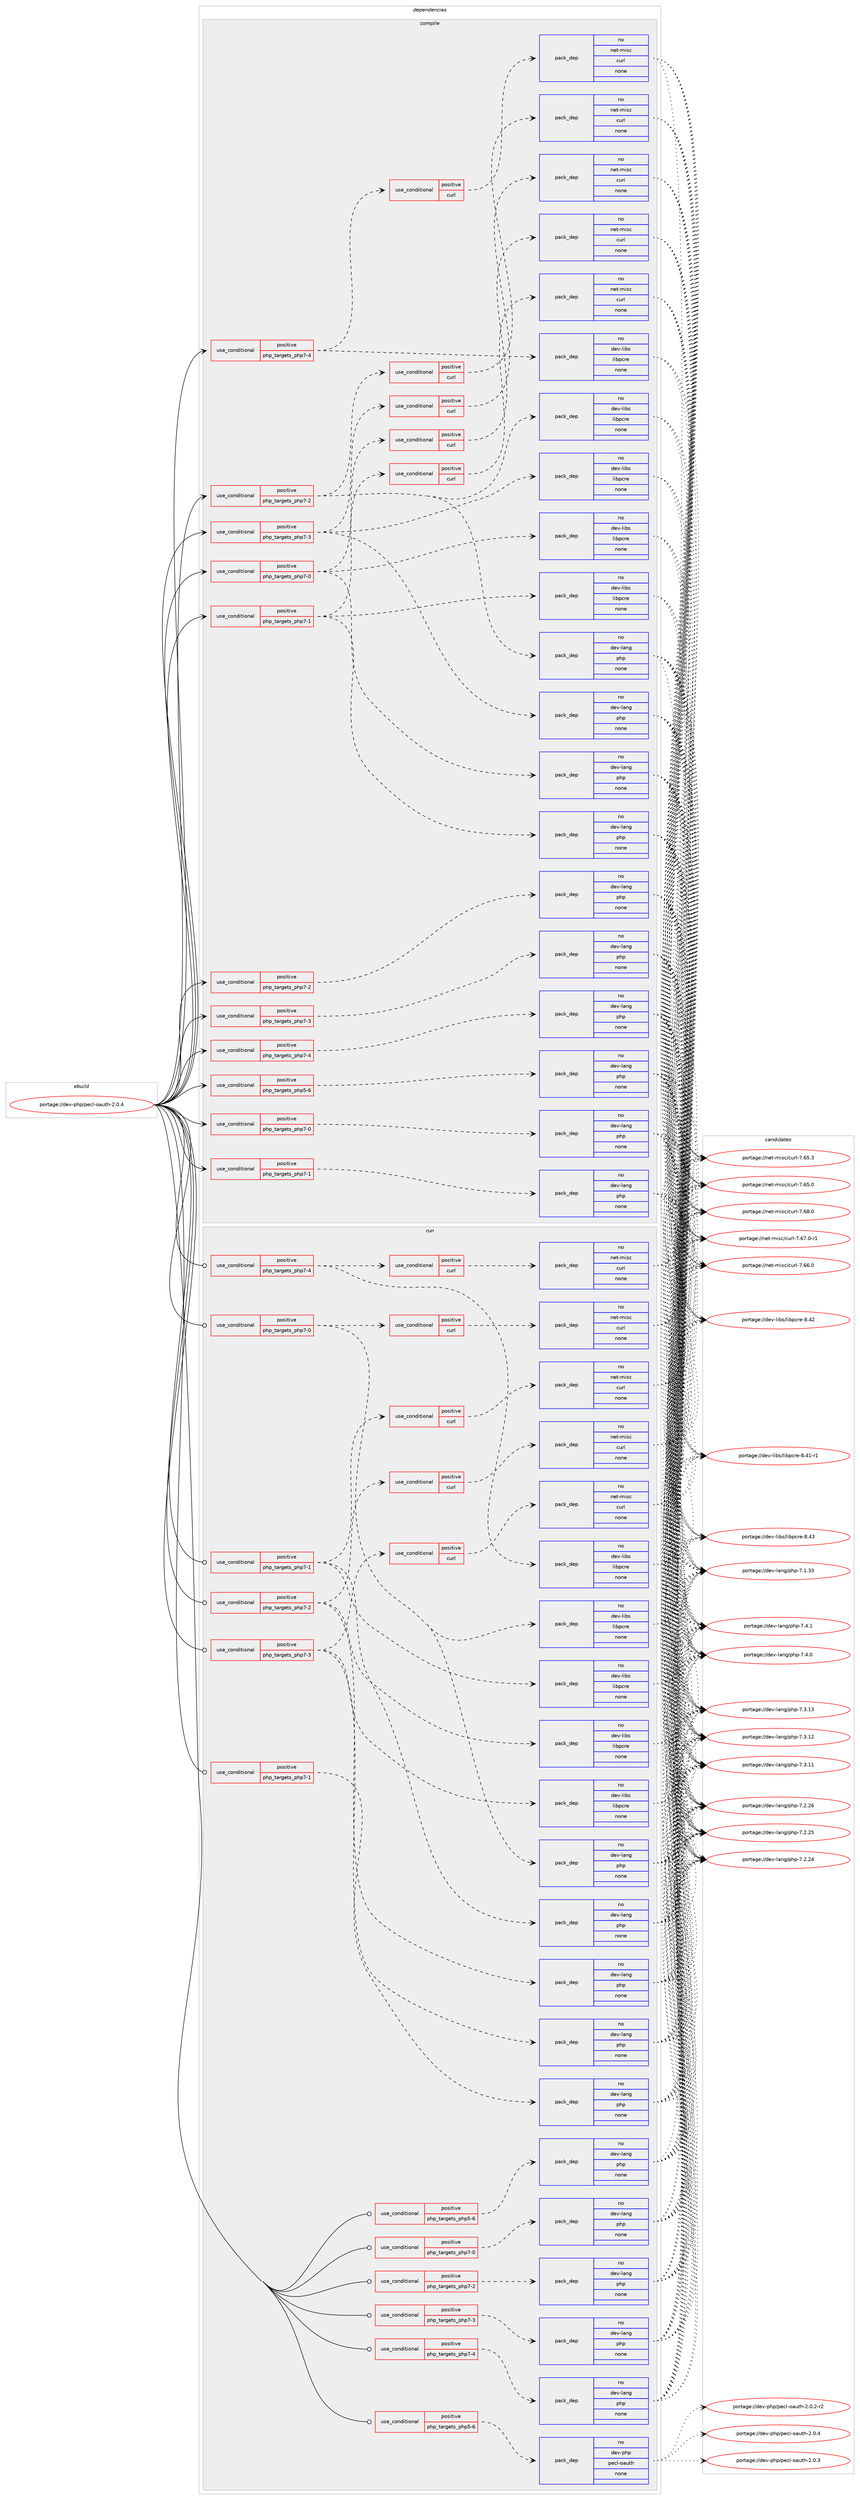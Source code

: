 digraph prolog {

# *************
# Graph options
# *************

newrank=true;
concentrate=true;
compound=true;
graph [rankdir=LR,fontname=Helvetica,fontsize=10,ranksep=1.5];#, ranksep=2.5, nodesep=0.2];
edge  [arrowhead=vee];
node  [fontname=Helvetica,fontsize=10];

# **********
# The ebuild
# **********

subgraph cluster_leftcol {
color=gray;
label=<<i>ebuild</i>>;
id [label="portage://dev-php/pecl-oauth-2.0.4", color=red, width=4, href="../dev-php/pecl-oauth-2.0.4.svg"];
}

# ****************
# The dependencies
# ****************

subgraph cluster_midcol {
color=gray;
label=<<i>dependencies</i>>;
subgraph cluster_compile {
fillcolor="#eeeeee";
style=filled;
label=<<i>compile</i>>;
subgraph cond120327 {
dependency475596 [label=<<TABLE BORDER="0" CELLBORDER="1" CELLSPACING="0" CELLPADDING="4"><TR><TD ROWSPAN="3" CELLPADDING="10">use_conditional</TD></TR><TR><TD>positive</TD></TR><TR><TD>php_targets_php5-6</TD></TR></TABLE>>, shape=none, color=red];
subgraph pack350242 {
dependency475597 [label=<<TABLE BORDER="0" CELLBORDER="1" CELLSPACING="0" CELLPADDING="4" WIDTH="220"><TR><TD ROWSPAN="6" CELLPADDING="30">pack_dep</TD></TR><TR><TD WIDTH="110">no</TD></TR><TR><TD>dev-lang</TD></TR><TR><TD>php</TD></TR><TR><TD>none</TD></TR><TR><TD></TD></TR></TABLE>>, shape=none, color=blue];
}
dependency475596:e -> dependency475597:w [weight=20,style="dashed",arrowhead="vee"];
}
id:e -> dependency475596:w [weight=20,style="solid",arrowhead="vee"];
subgraph cond120328 {
dependency475598 [label=<<TABLE BORDER="0" CELLBORDER="1" CELLSPACING="0" CELLPADDING="4"><TR><TD ROWSPAN="3" CELLPADDING="10">use_conditional</TD></TR><TR><TD>positive</TD></TR><TR><TD>php_targets_php7-0</TD></TR></TABLE>>, shape=none, color=red];
subgraph pack350243 {
dependency475599 [label=<<TABLE BORDER="0" CELLBORDER="1" CELLSPACING="0" CELLPADDING="4" WIDTH="220"><TR><TD ROWSPAN="6" CELLPADDING="30">pack_dep</TD></TR><TR><TD WIDTH="110">no</TD></TR><TR><TD>dev-lang</TD></TR><TR><TD>php</TD></TR><TR><TD>none</TD></TR><TR><TD></TD></TR></TABLE>>, shape=none, color=blue];
}
dependency475598:e -> dependency475599:w [weight=20,style="dashed",arrowhead="vee"];
}
id:e -> dependency475598:w [weight=20,style="solid",arrowhead="vee"];
subgraph cond120329 {
dependency475600 [label=<<TABLE BORDER="0" CELLBORDER="1" CELLSPACING="0" CELLPADDING="4"><TR><TD ROWSPAN="3" CELLPADDING="10">use_conditional</TD></TR><TR><TD>positive</TD></TR><TR><TD>php_targets_php7-0</TD></TR></TABLE>>, shape=none, color=red];
subgraph pack350244 {
dependency475601 [label=<<TABLE BORDER="0" CELLBORDER="1" CELLSPACING="0" CELLPADDING="4" WIDTH="220"><TR><TD ROWSPAN="6" CELLPADDING="30">pack_dep</TD></TR><TR><TD WIDTH="110">no</TD></TR><TR><TD>dev-lang</TD></TR><TR><TD>php</TD></TR><TR><TD>none</TD></TR><TR><TD></TD></TR></TABLE>>, shape=none, color=blue];
}
dependency475600:e -> dependency475601:w [weight=20,style="dashed",arrowhead="vee"];
subgraph pack350245 {
dependency475602 [label=<<TABLE BORDER="0" CELLBORDER="1" CELLSPACING="0" CELLPADDING="4" WIDTH="220"><TR><TD ROWSPAN="6" CELLPADDING="30">pack_dep</TD></TR><TR><TD WIDTH="110">no</TD></TR><TR><TD>dev-libs</TD></TR><TR><TD>libpcre</TD></TR><TR><TD>none</TD></TR><TR><TD></TD></TR></TABLE>>, shape=none, color=blue];
}
dependency475600:e -> dependency475602:w [weight=20,style="dashed",arrowhead="vee"];
subgraph cond120330 {
dependency475603 [label=<<TABLE BORDER="0" CELLBORDER="1" CELLSPACING="0" CELLPADDING="4"><TR><TD ROWSPAN="3" CELLPADDING="10">use_conditional</TD></TR><TR><TD>positive</TD></TR><TR><TD>curl</TD></TR></TABLE>>, shape=none, color=red];
subgraph pack350246 {
dependency475604 [label=<<TABLE BORDER="0" CELLBORDER="1" CELLSPACING="0" CELLPADDING="4" WIDTH="220"><TR><TD ROWSPAN="6" CELLPADDING="30">pack_dep</TD></TR><TR><TD WIDTH="110">no</TD></TR><TR><TD>net-misc</TD></TR><TR><TD>curl</TD></TR><TR><TD>none</TD></TR><TR><TD></TD></TR></TABLE>>, shape=none, color=blue];
}
dependency475603:e -> dependency475604:w [weight=20,style="dashed",arrowhead="vee"];
}
dependency475600:e -> dependency475603:w [weight=20,style="dashed",arrowhead="vee"];
}
id:e -> dependency475600:w [weight=20,style="solid",arrowhead="vee"];
subgraph cond120331 {
dependency475605 [label=<<TABLE BORDER="0" CELLBORDER="1" CELLSPACING="0" CELLPADDING="4"><TR><TD ROWSPAN="3" CELLPADDING="10">use_conditional</TD></TR><TR><TD>positive</TD></TR><TR><TD>php_targets_php7-1</TD></TR></TABLE>>, shape=none, color=red];
subgraph pack350247 {
dependency475606 [label=<<TABLE BORDER="0" CELLBORDER="1" CELLSPACING="0" CELLPADDING="4" WIDTH="220"><TR><TD ROWSPAN="6" CELLPADDING="30">pack_dep</TD></TR><TR><TD WIDTH="110">no</TD></TR><TR><TD>dev-lang</TD></TR><TR><TD>php</TD></TR><TR><TD>none</TD></TR><TR><TD></TD></TR></TABLE>>, shape=none, color=blue];
}
dependency475605:e -> dependency475606:w [weight=20,style="dashed",arrowhead="vee"];
}
id:e -> dependency475605:w [weight=20,style="solid",arrowhead="vee"];
subgraph cond120332 {
dependency475607 [label=<<TABLE BORDER="0" CELLBORDER="1" CELLSPACING="0" CELLPADDING="4"><TR><TD ROWSPAN="3" CELLPADDING="10">use_conditional</TD></TR><TR><TD>positive</TD></TR><TR><TD>php_targets_php7-1</TD></TR></TABLE>>, shape=none, color=red];
subgraph pack350248 {
dependency475608 [label=<<TABLE BORDER="0" CELLBORDER="1" CELLSPACING="0" CELLPADDING="4" WIDTH="220"><TR><TD ROWSPAN="6" CELLPADDING="30">pack_dep</TD></TR><TR><TD WIDTH="110">no</TD></TR><TR><TD>dev-lang</TD></TR><TR><TD>php</TD></TR><TR><TD>none</TD></TR><TR><TD></TD></TR></TABLE>>, shape=none, color=blue];
}
dependency475607:e -> dependency475608:w [weight=20,style="dashed",arrowhead="vee"];
subgraph pack350249 {
dependency475609 [label=<<TABLE BORDER="0" CELLBORDER="1" CELLSPACING="0" CELLPADDING="4" WIDTH="220"><TR><TD ROWSPAN="6" CELLPADDING="30">pack_dep</TD></TR><TR><TD WIDTH="110">no</TD></TR><TR><TD>dev-libs</TD></TR><TR><TD>libpcre</TD></TR><TR><TD>none</TD></TR><TR><TD></TD></TR></TABLE>>, shape=none, color=blue];
}
dependency475607:e -> dependency475609:w [weight=20,style="dashed",arrowhead="vee"];
subgraph cond120333 {
dependency475610 [label=<<TABLE BORDER="0" CELLBORDER="1" CELLSPACING="0" CELLPADDING="4"><TR><TD ROWSPAN="3" CELLPADDING="10">use_conditional</TD></TR><TR><TD>positive</TD></TR><TR><TD>curl</TD></TR></TABLE>>, shape=none, color=red];
subgraph pack350250 {
dependency475611 [label=<<TABLE BORDER="0" CELLBORDER="1" CELLSPACING="0" CELLPADDING="4" WIDTH="220"><TR><TD ROWSPAN="6" CELLPADDING="30">pack_dep</TD></TR><TR><TD WIDTH="110">no</TD></TR><TR><TD>net-misc</TD></TR><TR><TD>curl</TD></TR><TR><TD>none</TD></TR><TR><TD></TD></TR></TABLE>>, shape=none, color=blue];
}
dependency475610:e -> dependency475611:w [weight=20,style="dashed",arrowhead="vee"];
}
dependency475607:e -> dependency475610:w [weight=20,style="dashed",arrowhead="vee"];
}
id:e -> dependency475607:w [weight=20,style="solid",arrowhead="vee"];
subgraph cond120334 {
dependency475612 [label=<<TABLE BORDER="0" CELLBORDER="1" CELLSPACING="0" CELLPADDING="4"><TR><TD ROWSPAN="3" CELLPADDING="10">use_conditional</TD></TR><TR><TD>positive</TD></TR><TR><TD>php_targets_php7-2</TD></TR></TABLE>>, shape=none, color=red];
subgraph pack350251 {
dependency475613 [label=<<TABLE BORDER="0" CELLBORDER="1" CELLSPACING="0" CELLPADDING="4" WIDTH="220"><TR><TD ROWSPAN="6" CELLPADDING="30">pack_dep</TD></TR><TR><TD WIDTH="110">no</TD></TR><TR><TD>dev-lang</TD></TR><TR><TD>php</TD></TR><TR><TD>none</TD></TR><TR><TD></TD></TR></TABLE>>, shape=none, color=blue];
}
dependency475612:e -> dependency475613:w [weight=20,style="dashed",arrowhead="vee"];
}
id:e -> dependency475612:w [weight=20,style="solid",arrowhead="vee"];
subgraph cond120335 {
dependency475614 [label=<<TABLE BORDER="0" CELLBORDER="1" CELLSPACING="0" CELLPADDING="4"><TR><TD ROWSPAN="3" CELLPADDING="10">use_conditional</TD></TR><TR><TD>positive</TD></TR><TR><TD>php_targets_php7-2</TD></TR></TABLE>>, shape=none, color=red];
subgraph pack350252 {
dependency475615 [label=<<TABLE BORDER="0" CELLBORDER="1" CELLSPACING="0" CELLPADDING="4" WIDTH="220"><TR><TD ROWSPAN="6" CELLPADDING="30">pack_dep</TD></TR><TR><TD WIDTH="110">no</TD></TR><TR><TD>dev-lang</TD></TR><TR><TD>php</TD></TR><TR><TD>none</TD></TR><TR><TD></TD></TR></TABLE>>, shape=none, color=blue];
}
dependency475614:e -> dependency475615:w [weight=20,style="dashed",arrowhead="vee"];
subgraph pack350253 {
dependency475616 [label=<<TABLE BORDER="0" CELLBORDER="1" CELLSPACING="0" CELLPADDING="4" WIDTH="220"><TR><TD ROWSPAN="6" CELLPADDING="30">pack_dep</TD></TR><TR><TD WIDTH="110">no</TD></TR><TR><TD>dev-libs</TD></TR><TR><TD>libpcre</TD></TR><TR><TD>none</TD></TR><TR><TD></TD></TR></TABLE>>, shape=none, color=blue];
}
dependency475614:e -> dependency475616:w [weight=20,style="dashed",arrowhead="vee"];
subgraph cond120336 {
dependency475617 [label=<<TABLE BORDER="0" CELLBORDER="1" CELLSPACING="0" CELLPADDING="4"><TR><TD ROWSPAN="3" CELLPADDING="10">use_conditional</TD></TR><TR><TD>positive</TD></TR><TR><TD>curl</TD></TR></TABLE>>, shape=none, color=red];
subgraph pack350254 {
dependency475618 [label=<<TABLE BORDER="0" CELLBORDER="1" CELLSPACING="0" CELLPADDING="4" WIDTH="220"><TR><TD ROWSPAN="6" CELLPADDING="30">pack_dep</TD></TR><TR><TD WIDTH="110">no</TD></TR><TR><TD>net-misc</TD></TR><TR><TD>curl</TD></TR><TR><TD>none</TD></TR><TR><TD></TD></TR></TABLE>>, shape=none, color=blue];
}
dependency475617:e -> dependency475618:w [weight=20,style="dashed",arrowhead="vee"];
}
dependency475614:e -> dependency475617:w [weight=20,style="dashed",arrowhead="vee"];
}
id:e -> dependency475614:w [weight=20,style="solid",arrowhead="vee"];
subgraph cond120337 {
dependency475619 [label=<<TABLE BORDER="0" CELLBORDER="1" CELLSPACING="0" CELLPADDING="4"><TR><TD ROWSPAN="3" CELLPADDING="10">use_conditional</TD></TR><TR><TD>positive</TD></TR><TR><TD>php_targets_php7-3</TD></TR></TABLE>>, shape=none, color=red];
subgraph pack350255 {
dependency475620 [label=<<TABLE BORDER="0" CELLBORDER="1" CELLSPACING="0" CELLPADDING="4" WIDTH="220"><TR><TD ROWSPAN="6" CELLPADDING="30">pack_dep</TD></TR><TR><TD WIDTH="110">no</TD></TR><TR><TD>dev-lang</TD></TR><TR><TD>php</TD></TR><TR><TD>none</TD></TR><TR><TD></TD></TR></TABLE>>, shape=none, color=blue];
}
dependency475619:e -> dependency475620:w [weight=20,style="dashed",arrowhead="vee"];
}
id:e -> dependency475619:w [weight=20,style="solid",arrowhead="vee"];
subgraph cond120338 {
dependency475621 [label=<<TABLE BORDER="0" CELLBORDER="1" CELLSPACING="0" CELLPADDING="4"><TR><TD ROWSPAN="3" CELLPADDING="10">use_conditional</TD></TR><TR><TD>positive</TD></TR><TR><TD>php_targets_php7-3</TD></TR></TABLE>>, shape=none, color=red];
subgraph pack350256 {
dependency475622 [label=<<TABLE BORDER="0" CELLBORDER="1" CELLSPACING="0" CELLPADDING="4" WIDTH="220"><TR><TD ROWSPAN="6" CELLPADDING="30">pack_dep</TD></TR><TR><TD WIDTH="110">no</TD></TR><TR><TD>dev-lang</TD></TR><TR><TD>php</TD></TR><TR><TD>none</TD></TR><TR><TD></TD></TR></TABLE>>, shape=none, color=blue];
}
dependency475621:e -> dependency475622:w [weight=20,style="dashed",arrowhead="vee"];
subgraph pack350257 {
dependency475623 [label=<<TABLE BORDER="0" CELLBORDER="1" CELLSPACING="0" CELLPADDING="4" WIDTH="220"><TR><TD ROWSPAN="6" CELLPADDING="30">pack_dep</TD></TR><TR><TD WIDTH="110">no</TD></TR><TR><TD>dev-libs</TD></TR><TR><TD>libpcre</TD></TR><TR><TD>none</TD></TR><TR><TD></TD></TR></TABLE>>, shape=none, color=blue];
}
dependency475621:e -> dependency475623:w [weight=20,style="dashed",arrowhead="vee"];
subgraph cond120339 {
dependency475624 [label=<<TABLE BORDER="0" CELLBORDER="1" CELLSPACING="0" CELLPADDING="4"><TR><TD ROWSPAN="3" CELLPADDING="10">use_conditional</TD></TR><TR><TD>positive</TD></TR><TR><TD>curl</TD></TR></TABLE>>, shape=none, color=red];
subgraph pack350258 {
dependency475625 [label=<<TABLE BORDER="0" CELLBORDER="1" CELLSPACING="0" CELLPADDING="4" WIDTH="220"><TR><TD ROWSPAN="6" CELLPADDING="30">pack_dep</TD></TR><TR><TD WIDTH="110">no</TD></TR><TR><TD>net-misc</TD></TR><TR><TD>curl</TD></TR><TR><TD>none</TD></TR><TR><TD></TD></TR></TABLE>>, shape=none, color=blue];
}
dependency475624:e -> dependency475625:w [weight=20,style="dashed",arrowhead="vee"];
}
dependency475621:e -> dependency475624:w [weight=20,style="dashed",arrowhead="vee"];
}
id:e -> dependency475621:w [weight=20,style="solid",arrowhead="vee"];
subgraph cond120340 {
dependency475626 [label=<<TABLE BORDER="0" CELLBORDER="1" CELLSPACING="0" CELLPADDING="4"><TR><TD ROWSPAN="3" CELLPADDING="10">use_conditional</TD></TR><TR><TD>positive</TD></TR><TR><TD>php_targets_php7-4</TD></TR></TABLE>>, shape=none, color=red];
subgraph pack350259 {
dependency475627 [label=<<TABLE BORDER="0" CELLBORDER="1" CELLSPACING="0" CELLPADDING="4" WIDTH="220"><TR><TD ROWSPAN="6" CELLPADDING="30">pack_dep</TD></TR><TR><TD WIDTH="110">no</TD></TR><TR><TD>dev-lang</TD></TR><TR><TD>php</TD></TR><TR><TD>none</TD></TR><TR><TD></TD></TR></TABLE>>, shape=none, color=blue];
}
dependency475626:e -> dependency475627:w [weight=20,style="dashed",arrowhead="vee"];
}
id:e -> dependency475626:w [weight=20,style="solid",arrowhead="vee"];
subgraph cond120341 {
dependency475628 [label=<<TABLE BORDER="0" CELLBORDER="1" CELLSPACING="0" CELLPADDING="4"><TR><TD ROWSPAN="3" CELLPADDING="10">use_conditional</TD></TR><TR><TD>positive</TD></TR><TR><TD>php_targets_php7-4</TD></TR></TABLE>>, shape=none, color=red];
subgraph pack350260 {
dependency475629 [label=<<TABLE BORDER="0" CELLBORDER="1" CELLSPACING="0" CELLPADDING="4" WIDTH="220"><TR><TD ROWSPAN="6" CELLPADDING="30">pack_dep</TD></TR><TR><TD WIDTH="110">no</TD></TR><TR><TD>dev-libs</TD></TR><TR><TD>libpcre</TD></TR><TR><TD>none</TD></TR><TR><TD></TD></TR></TABLE>>, shape=none, color=blue];
}
dependency475628:e -> dependency475629:w [weight=20,style="dashed",arrowhead="vee"];
subgraph cond120342 {
dependency475630 [label=<<TABLE BORDER="0" CELLBORDER="1" CELLSPACING="0" CELLPADDING="4"><TR><TD ROWSPAN="3" CELLPADDING="10">use_conditional</TD></TR><TR><TD>positive</TD></TR><TR><TD>curl</TD></TR></TABLE>>, shape=none, color=red];
subgraph pack350261 {
dependency475631 [label=<<TABLE BORDER="0" CELLBORDER="1" CELLSPACING="0" CELLPADDING="4" WIDTH="220"><TR><TD ROWSPAN="6" CELLPADDING="30">pack_dep</TD></TR><TR><TD WIDTH="110">no</TD></TR><TR><TD>net-misc</TD></TR><TR><TD>curl</TD></TR><TR><TD>none</TD></TR><TR><TD></TD></TR></TABLE>>, shape=none, color=blue];
}
dependency475630:e -> dependency475631:w [weight=20,style="dashed",arrowhead="vee"];
}
dependency475628:e -> dependency475630:w [weight=20,style="dashed",arrowhead="vee"];
}
id:e -> dependency475628:w [weight=20,style="solid",arrowhead="vee"];
}
subgraph cluster_compileandrun {
fillcolor="#eeeeee";
style=filled;
label=<<i>compile and run</i>>;
}
subgraph cluster_run {
fillcolor="#eeeeee";
style=filled;
label=<<i>run</i>>;
subgraph cond120343 {
dependency475632 [label=<<TABLE BORDER="0" CELLBORDER="1" CELLSPACING="0" CELLPADDING="4"><TR><TD ROWSPAN="3" CELLPADDING="10">use_conditional</TD></TR><TR><TD>positive</TD></TR><TR><TD>php_targets_php5-6</TD></TR></TABLE>>, shape=none, color=red];
subgraph pack350262 {
dependency475633 [label=<<TABLE BORDER="0" CELLBORDER="1" CELLSPACING="0" CELLPADDING="4" WIDTH="220"><TR><TD ROWSPAN="6" CELLPADDING="30">pack_dep</TD></TR><TR><TD WIDTH="110">no</TD></TR><TR><TD>dev-lang</TD></TR><TR><TD>php</TD></TR><TR><TD>none</TD></TR><TR><TD></TD></TR></TABLE>>, shape=none, color=blue];
}
dependency475632:e -> dependency475633:w [weight=20,style="dashed",arrowhead="vee"];
}
id:e -> dependency475632:w [weight=20,style="solid",arrowhead="odot"];
subgraph cond120344 {
dependency475634 [label=<<TABLE BORDER="0" CELLBORDER="1" CELLSPACING="0" CELLPADDING="4"><TR><TD ROWSPAN="3" CELLPADDING="10">use_conditional</TD></TR><TR><TD>positive</TD></TR><TR><TD>php_targets_php5-6</TD></TR></TABLE>>, shape=none, color=red];
subgraph pack350263 {
dependency475635 [label=<<TABLE BORDER="0" CELLBORDER="1" CELLSPACING="0" CELLPADDING="4" WIDTH="220"><TR><TD ROWSPAN="6" CELLPADDING="30">pack_dep</TD></TR><TR><TD WIDTH="110">no</TD></TR><TR><TD>dev-php</TD></TR><TR><TD>pecl-oauth</TD></TR><TR><TD>none</TD></TR><TR><TD></TD></TR></TABLE>>, shape=none, color=blue];
}
dependency475634:e -> dependency475635:w [weight=20,style="dashed",arrowhead="vee"];
}
id:e -> dependency475634:w [weight=20,style="solid",arrowhead="odot"];
subgraph cond120345 {
dependency475636 [label=<<TABLE BORDER="0" CELLBORDER="1" CELLSPACING="0" CELLPADDING="4"><TR><TD ROWSPAN="3" CELLPADDING="10">use_conditional</TD></TR><TR><TD>positive</TD></TR><TR><TD>php_targets_php7-0</TD></TR></TABLE>>, shape=none, color=red];
subgraph pack350264 {
dependency475637 [label=<<TABLE BORDER="0" CELLBORDER="1" CELLSPACING="0" CELLPADDING="4" WIDTH="220"><TR><TD ROWSPAN="6" CELLPADDING="30">pack_dep</TD></TR><TR><TD WIDTH="110">no</TD></TR><TR><TD>dev-lang</TD></TR><TR><TD>php</TD></TR><TR><TD>none</TD></TR><TR><TD></TD></TR></TABLE>>, shape=none, color=blue];
}
dependency475636:e -> dependency475637:w [weight=20,style="dashed",arrowhead="vee"];
}
id:e -> dependency475636:w [weight=20,style="solid",arrowhead="odot"];
subgraph cond120346 {
dependency475638 [label=<<TABLE BORDER="0" CELLBORDER="1" CELLSPACING="0" CELLPADDING="4"><TR><TD ROWSPAN="3" CELLPADDING="10">use_conditional</TD></TR><TR><TD>positive</TD></TR><TR><TD>php_targets_php7-0</TD></TR></TABLE>>, shape=none, color=red];
subgraph pack350265 {
dependency475639 [label=<<TABLE BORDER="0" CELLBORDER="1" CELLSPACING="0" CELLPADDING="4" WIDTH="220"><TR><TD ROWSPAN="6" CELLPADDING="30">pack_dep</TD></TR><TR><TD WIDTH="110">no</TD></TR><TR><TD>dev-lang</TD></TR><TR><TD>php</TD></TR><TR><TD>none</TD></TR><TR><TD></TD></TR></TABLE>>, shape=none, color=blue];
}
dependency475638:e -> dependency475639:w [weight=20,style="dashed",arrowhead="vee"];
subgraph pack350266 {
dependency475640 [label=<<TABLE BORDER="0" CELLBORDER="1" CELLSPACING="0" CELLPADDING="4" WIDTH="220"><TR><TD ROWSPAN="6" CELLPADDING="30">pack_dep</TD></TR><TR><TD WIDTH="110">no</TD></TR><TR><TD>dev-libs</TD></TR><TR><TD>libpcre</TD></TR><TR><TD>none</TD></TR><TR><TD></TD></TR></TABLE>>, shape=none, color=blue];
}
dependency475638:e -> dependency475640:w [weight=20,style="dashed",arrowhead="vee"];
subgraph cond120347 {
dependency475641 [label=<<TABLE BORDER="0" CELLBORDER="1" CELLSPACING="0" CELLPADDING="4"><TR><TD ROWSPAN="3" CELLPADDING="10">use_conditional</TD></TR><TR><TD>positive</TD></TR><TR><TD>curl</TD></TR></TABLE>>, shape=none, color=red];
subgraph pack350267 {
dependency475642 [label=<<TABLE BORDER="0" CELLBORDER="1" CELLSPACING="0" CELLPADDING="4" WIDTH="220"><TR><TD ROWSPAN="6" CELLPADDING="30">pack_dep</TD></TR><TR><TD WIDTH="110">no</TD></TR><TR><TD>net-misc</TD></TR><TR><TD>curl</TD></TR><TR><TD>none</TD></TR><TR><TD></TD></TR></TABLE>>, shape=none, color=blue];
}
dependency475641:e -> dependency475642:w [weight=20,style="dashed",arrowhead="vee"];
}
dependency475638:e -> dependency475641:w [weight=20,style="dashed",arrowhead="vee"];
}
id:e -> dependency475638:w [weight=20,style="solid",arrowhead="odot"];
subgraph cond120348 {
dependency475643 [label=<<TABLE BORDER="0" CELLBORDER="1" CELLSPACING="0" CELLPADDING="4"><TR><TD ROWSPAN="3" CELLPADDING="10">use_conditional</TD></TR><TR><TD>positive</TD></TR><TR><TD>php_targets_php7-1</TD></TR></TABLE>>, shape=none, color=red];
subgraph pack350268 {
dependency475644 [label=<<TABLE BORDER="0" CELLBORDER="1" CELLSPACING="0" CELLPADDING="4" WIDTH="220"><TR><TD ROWSPAN="6" CELLPADDING="30">pack_dep</TD></TR><TR><TD WIDTH="110">no</TD></TR><TR><TD>dev-lang</TD></TR><TR><TD>php</TD></TR><TR><TD>none</TD></TR><TR><TD></TD></TR></TABLE>>, shape=none, color=blue];
}
dependency475643:e -> dependency475644:w [weight=20,style="dashed",arrowhead="vee"];
}
id:e -> dependency475643:w [weight=20,style="solid",arrowhead="odot"];
subgraph cond120349 {
dependency475645 [label=<<TABLE BORDER="0" CELLBORDER="1" CELLSPACING="0" CELLPADDING="4"><TR><TD ROWSPAN="3" CELLPADDING="10">use_conditional</TD></TR><TR><TD>positive</TD></TR><TR><TD>php_targets_php7-1</TD></TR></TABLE>>, shape=none, color=red];
subgraph pack350269 {
dependency475646 [label=<<TABLE BORDER="0" CELLBORDER="1" CELLSPACING="0" CELLPADDING="4" WIDTH="220"><TR><TD ROWSPAN="6" CELLPADDING="30">pack_dep</TD></TR><TR><TD WIDTH="110">no</TD></TR><TR><TD>dev-lang</TD></TR><TR><TD>php</TD></TR><TR><TD>none</TD></TR><TR><TD></TD></TR></TABLE>>, shape=none, color=blue];
}
dependency475645:e -> dependency475646:w [weight=20,style="dashed",arrowhead="vee"];
subgraph pack350270 {
dependency475647 [label=<<TABLE BORDER="0" CELLBORDER="1" CELLSPACING="0" CELLPADDING="4" WIDTH="220"><TR><TD ROWSPAN="6" CELLPADDING="30">pack_dep</TD></TR><TR><TD WIDTH="110">no</TD></TR><TR><TD>dev-libs</TD></TR><TR><TD>libpcre</TD></TR><TR><TD>none</TD></TR><TR><TD></TD></TR></TABLE>>, shape=none, color=blue];
}
dependency475645:e -> dependency475647:w [weight=20,style="dashed",arrowhead="vee"];
subgraph cond120350 {
dependency475648 [label=<<TABLE BORDER="0" CELLBORDER="1" CELLSPACING="0" CELLPADDING="4"><TR><TD ROWSPAN="3" CELLPADDING="10">use_conditional</TD></TR><TR><TD>positive</TD></TR><TR><TD>curl</TD></TR></TABLE>>, shape=none, color=red];
subgraph pack350271 {
dependency475649 [label=<<TABLE BORDER="0" CELLBORDER="1" CELLSPACING="0" CELLPADDING="4" WIDTH="220"><TR><TD ROWSPAN="6" CELLPADDING="30">pack_dep</TD></TR><TR><TD WIDTH="110">no</TD></TR><TR><TD>net-misc</TD></TR><TR><TD>curl</TD></TR><TR><TD>none</TD></TR><TR><TD></TD></TR></TABLE>>, shape=none, color=blue];
}
dependency475648:e -> dependency475649:w [weight=20,style="dashed",arrowhead="vee"];
}
dependency475645:e -> dependency475648:w [weight=20,style="dashed",arrowhead="vee"];
}
id:e -> dependency475645:w [weight=20,style="solid",arrowhead="odot"];
subgraph cond120351 {
dependency475650 [label=<<TABLE BORDER="0" CELLBORDER="1" CELLSPACING="0" CELLPADDING="4"><TR><TD ROWSPAN="3" CELLPADDING="10">use_conditional</TD></TR><TR><TD>positive</TD></TR><TR><TD>php_targets_php7-2</TD></TR></TABLE>>, shape=none, color=red];
subgraph pack350272 {
dependency475651 [label=<<TABLE BORDER="0" CELLBORDER="1" CELLSPACING="0" CELLPADDING="4" WIDTH="220"><TR><TD ROWSPAN="6" CELLPADDING="30">pack_dep</TD></TR><TR><TD WIDTH="110">no</TD></TR><TR><TD>dev-lang</TD></TR><TR><TD>php</TD></TR><TR><TD>none</TD></TR><TR><TD></TD></TR></TABLE>>, shape=none, color=blue];
}
dependency475650:e -> dependency475651:w [weight=20,style="dashed",arrowhead="vee"];
}
id:e -> dependency475650:w [weight=20,style="solid",arrowhead="odot"];
subgraph cond120352 {
dependency475652 [label=<<TABLE BORDER="0" CELLBORDER="1" CELLSPACING="0" CELLPADDING="4"><TR><TD ROWSPAN="3" CELLPADDING="10">use_conditional</TD></TR><TR><TD>positive</TD></TR><TR><TD>php_targets_php7-2</TD></TR></TABLE>>, shape=none, color=red];
subgraph pack350273 {
dependency475653 [label=<<TABLE BORDER="0" CELLBORDER="1" CELLSPACING="0" CELLPADDING="4" WIDTH="220"><TR><TD ROWSPAN="6" CELLPADDING="30">pack_dep</TD></TR><TR><TD WIDTH="110">no</TD></TR><TR><TD>dev-lang</TD></TR><TR><TD>php</TD></TR><TR><TD>none</TD></TR><TR><TD></TD></TR></TABLE>>, shape=none, color=blue];
}
dependency475652:e -> dependency475653:w [weight=20,style="dashed",arrowhead="vee"];
subgraph pack350274 {
dependency475654 [label=<<TABLE BORDER="0" CELLBORDER="1" CELLSPACING="0" CELLPADDING="4" WIDTH="220"><TR><TD ROWSPAN="6" CELLPADDING="30">pack_dep</TD></TR><TR><TD WIDTH="110">no</TD></TR><TR><TD>dev-libs</TD></TR><TR><TD>libpcre</TD></TR><TR><TD>none</TD></TR><TR><TD></TD></TR></TABLE>>, shape=none, color=blue];
}
dependency475652:e -> dependency475654:w [weight=20,style="dashed",arrowhead="vee"];
subgraph cond120353 {
dependency475655 [label=<<TABLE BORDER="0" CELLBORDER="1" CELLSPACING="0" CELLPADDING="4"><TR><TD ROWSPAN="3" CELLPADDING="10">use_conditional</TD></TR><TR><TD>positive</TD></TR><TR><TD>curl</TD></TR></TABLE>>, shape=none, color=red];
subgraph pack350275 {
dependency475656 [label=<<TABLE BORDER="0" CELLBORDER="1" CELLSPACING="0" CELLPADDING="4" WIDTH="220"><TR><TD ROWSPAN="6" CELLPADDING="30">pack_dep</TD></TR><TR><TD WIDTH="110">no</TD></TR><TR><TD>net-misc</TD></TR><TR><TD>curl</TD></TR><TR><TD>none</TD></TR><TR><TD></TD></TR></TABLE>>, shape=none, color=blue];
}
dependency475655:e -> dependency475656:w [weight=20,style="dashed",arrowhead="vee"];
}
dependency475652:e -> dependency475655:w [weight=20,style="dashed",arrowhead="vee"];
}
id:e -> dependency475652:w [weight=20,style="solid",arrowhead="odot"];
subgraph cond120354 {
dependency475657 [label=<<TABLE BORDER="0" CELLBORDER="1" CELLSPACING="0" CELLPADDING="4"><TR><TD ROWSPAN="3" CELLPADDING="10">use_conditional</TD></TR><TR><TD>positive</TD></TR><TR><TD>php_targets_php7-3</TD></TR></TABLE>>, shape=none, color=red];
subgraph pack350276 {
dependency475658 [label=<<TABLE BORDER="0" CELLBORDER="1" CELLSPACING="0" CELLPADDING="4" WIDTH="220"><TR><TD ROWSPAN="6" CELLPADDING="30">pack_dep</TD></TR><TR><TD WIDTH="110">no</TD></TR><TR><TD>dev-lang</TD></TR><TR><TD>php</TD></TR><TR><TD>none</TD></TR><TR><TD></TD></TR></TABLE>>, shape=none, color=blue];
}
dependency475657:e -> dependency475658:w [weight=20,style="dashed",arrowhead="vee"];
}
id:e -> dependency475657:w [weight=20,style="solid",arrowhead="odot"];
subgraph cond120355 {
dependency475659 [label=<<TABLE BORDER="0" CELLBORDER="1" CELLSPACING="0" CELLPADDING="4"><TR><TD ROWSPAN="3" CELLPADDING="10">use_conditional</TD></TR><TR><TD>positive</TD></TR><TR><TD>php_targets_php7-3</TD></TR></TABLE>>, shape=none, color=red];
subgraph pack350277 {
dependency475660 [label=<<TABLE BORDER="0" CELLBORDER="1" CELLSPACING="0" CELLPADDING="4" WIDTH="220"><TR><TD ROWSPAN="6" CELLPADDING="30">pack_dep</TD></TR><TR><TD WIDTH="110">no</TD></TR><TR><TD>dev-lang</TD></TR><TR><TD>php</TD></TR><TR><TD>none</TD></TR><TR><TD></TD></TR></TABLE>>, shape=none, color=blue];
}
dependency475659:e -> dependency475660:w [weight=20,style="dashed",arrowhead="vee"];
subgraph pack350278 {
dependency475661 [label=<<TABLE BORDER="0" CELLBORDER="1" CELLSPACING="0" CELLPADDING="4" WIDTH="220"><TR><TD ROWSPAN="6" CELLPADDING="30">pack_dep</TD></TR><TR><TD WIDTH="110">no</TD></TR><TR><TD>dev-libs</TD></TR><TR><TD>libpcre</TD></TR><TR><TD>none</TD></TR><TR><TD></TD></TR></TABLE>>, shape=none, color=blue];
}
dependency475659:e -> dependency475661:w [weight=20,style="dashed",arrowhead="vee"];
subgraph cond120356 {
dependency475662 [label=<<TABLE BORDER="0" CELLBORDER="1" CELLSPACING="0" CELLPADDING="4"><TR><TD ROWSPAN="3" CELLPADDING="10">use_conditional</TD></TR><TR><TD>positive</TD></TR><TR><TD>curl</TD></TR></TABLE>>, shape=none, color=red];
subgraph pack350279 {
dependency475663 [label=<<TABLE BORDER="0" CELLBORDER="1" CELLSPACING="0" CELLPADDING="4" WIDTH="220"><TR><TD ROWSPAN="6" CELLPADDING="30">pack_dep</TD></TR><TR><TD WIDTH="110">no</TD></TR><TR><TD>net-misc</TD></TR><TR><TD>curl</TD></TR><TR><TD>none</TD></TR><TR><TD></TD></TR></TABLE>>, shape=none, color=blue];
}
dependency475662:e -> dependency475663:w [weight=20,style="dashed",arrowhead="vee"];
}
dependency475659:e -> dependency475662:w [weight=20,style="dashed",arrowhead="vee"];
}
id:e -> dependency475659:w [weight=20,style="solid",arrowhead="odot"];
subgraph cond120357 {
dependency475664 [label=<<TABLE BORDER="0" CELLBORDER="1" CELLSPACING="0" CELLPADDING="4"><TR><TD ROWSPAN="3" CELLPADDING="10">use_conditional</TD></TR><TR><TD>positive</TD></TR><TR><TD>php_targets_php7-4</TD></TR></TABLE>>, shape=none, color=red];
subgraph pack350280 {
dependency475665 [label=<<TABLE BORDER="0" CELLBORDER="1" CELLSPACING="0" CELLPADDING="4" WIDTH="220"><TR><TD ROWSPAN="6" CELLPADDING="30">pack_dep</TD></TR><TR><TD WIDTH="110">no</TD></TR><TR><TD>dev-lang</TD></TR><TR><TD>php</TD></TR><TR><TD>none</TD></TR><TR><TD></TD></TR></TABLE>>, shape=none, color=blue];
}
dependency475664:e -> dependency475665:w [weight=20,style="dashed",arrowhead="vee"];
}
id:e -> dependency475664:w [weight=20,style="solid",arrowhead="odot"];
subgraph cond120358 {
dependency475666 [label=<<TABLE BORDER="0" CELLBORDER="1" CELLSPACING="0" CELLPADDING="4"><TR><TD ROWSPAN="3" CELLPADDING="10">use_conditional</TD></TR><TR><TD>positive</TD></TR><TR><TD>php_targets_php7-4</TD></TR></TABLE>>, shape=none, color=red];
subgraph pack350281 {
dependency475667 [label=<<TABLE BORDER="0" CELLBORDER="1" CELLSPACING="0" CELLPADDING="4" WIDTH="220"><TR><TD ROWSPAN="6" CELLPADDING="30">pack_dep</TD></TR><TR><TD WIDTH="110">no</TD></TR><TR><TD>dev-libs</TD></TR><TR><TD>libpcre</TD></TR><TR><TD>none</TD></TR><TR><TD></TD></TR></TABLE>>, shape=none, color=blue];
}
dependency475666:e -> dependency475667:w [weight=20,style="dashed",arrowhead="vee"];
subgraph cond120359 {
dependency475668 [label=<<TABLE BORDER="0" CELLBORDER="1" CELLSPACING="0" CELLPADDING="4"><TR><TD ROWSPAN="3" CELLPADDING="10">use_conditional</TD></TR><TR><TD>positive</TD></TR><TR><TD>curl</TD></TR></TABLE>>, shape=none, color=red];
subgraph pack350282 {
dependency475669 [label=<<TABLE BORDER="0" CELLBORDER="1" CELLSPACING="0" CELLPADDING="4" WIDTH="220"><TR><TD ROWSPAN="6" CELLPADDING="30">pack_dep</TD></TR><TR><TD WIDTH="110">no</TD></TR><TR><TD>net-misc</TD></TR><TR><TD>curl</TD></TR><TR><TD>none</TD></TR><TR><TD></TD></TR></TABLE>>, shape=none, color=blue];
}
dependency475668:e -> dependency475669:w [weight=20,style="dashed",arrowhead="vee"];
}
dependency475666:e -> dependency475668:w [weight=20,style="dashed",arrowhead="vee"];
}
id:e -> dependency475666:w [weight=20,style="solid",arrowhead="odot"];
}
}

# **************
# The candidates
# **************

subgraph cluster_choices {
rank=same;
color=gray;
label=<<i>candidates</i>>;

subgraph choice350242 {
color=black;
nodesep=1;
choice100101118451089711010347112104112455546524649 [label="portage://dev-lang/php-7.4.1", color=red, width=4,href="../dev-lang/php-7.4.1.svg"];
choice100101118451089711010347112104112455546524648 [label="portage://dev-lang/php-7.4.0", color=red, width=4,href="../dev-lang/php-7.4.0.svg"];
choice10010111845108971101034711210411245554651464951 [label="portage://dev-lang/php-7.3.13", color=red, width=4,href="../dev-lang/php-7.3.13.svg"];
choice10010111845108971101034711210411245554651464950 [label="portage://dev-lang/php-7.3.12", color=red, width=4,href="../dev-lang/php-7.3.12.svg"];
choice10010111845108971101034711210411245554651464949 [label="portage://dev-lang/php-7.3.11", color=red, width=4,href="../dev-lang/php-7.3.11.svg"];
choice10010111845108971101034711210411245554650465054 [label="portage://dev-lang/php-7.2.26", color=red, width=4,href="../dev-lang/php-7.2.26.svg"];
choice10010111845108971101034711210411245554650465053 [label="portage://dev-lang/php-7.2.25", color=red, width=4,href="../dev-lang/php-7.2.25.svg"];
choice10010111845108971101034711210411245554650465052 [label="portage://dev-lang/php-7.2.24", color=red, width=4,href="../dev-lang/php-7.2.24.svg"];
choice10010111845108971101034711210411245554649465151 [label="portage://dev-lang/php-7.1.33", color=red, width=4,href="../dev-lang/php-7.1.33.svg"];
dependency475597:e -> choice100101118451089711010347112104112455546524649:w [style=dotted,weight="100"];
dependency475597:e -> choice100101118451089711010347112104112455546524648:w [style=dotted,weight="100"];
dependency475597:e -> choice10010111845108971101034711210411245554651464951:w [style=dotted,weight="100"];
dependency475597:e -> choice10010111845108971101034711210411245554651464950:w [style=dotted,weight="100"];
dependency475597:e -> choice10010111845108971101034711210411245554651464949:w [style=dotted,weight="100"];
dependency475597:e -> choice10010111845108971101034711210411245554650465054:w [style=dotted,weight="100"];
dependency475597:e -> choice10010111845108971101034711210411245554650465053:w [style=dotted,weight="100"];
dependency475597:e -> choice10010111845108971101034711210411245554650465052:w [style=dotted,weight="100"];
dependency475597:e -> choice10010111845108971101034711210411245554649465151:w [style=dotted,weight="100"];
}
subgraph choice350243 {
color=black;
nodesep=1;
choice100101118451089711010347112104112455546524649 [label="portage://dev-lang/php-7.4.1", color=red, width=4,href="../dev-lang/php-7.4.1.svg"];
choice100101118451089711010347112104112455546524648 [label="portage://dev-lang/php-7.4.0", color=red, width=4,href="../dev-lang/php-7.4.0.svg"];
choice10010111845108971101034711210411245554651464951 [label="portage://dev-lang/php-7.3.13", color=red, width=4,href="../dev-lang/php-7.3.13.svg"];
choice10010111845108971101034711210411245554651464950 [label="portage://dev-lang/php-7.3.12", color=red, width=4,href="../dev-lang/php-7.3.12.svg"];
choice10010111845108971101034711210411245554651464949 [label="portage://dev-lang/php-7.3.11", color=red, width=4,href="../dev-lang/php-7.3.11.svg"];
choice10010111845108971101034711210411245554650465054 [label="portage://dev-lang/php-7.2.26", color=red, width=4,href="../dev-lang/php-7.2.26.svg"];
choice10010111845108971101034711210411245554650465053 [label="portage://dev-lang/php-7.2.25", color=red, width=4,href="../dev-lang/php-7.2.25.svg"];
choice10010111845108971101034711210411245554650465052 [label="portage://dev-lang/php-7.2.24", color=red, width=4,href="../dev-lang/php-7.2.24.svg"];
choice10010111845108971101034711210411245554649465151 [label="portage://dev-lang/php-7.1.33", color=red, width=4,href="../dev-lang/php-7.1.33.svg"];
dependency475599:e -> choice100101118451089711010347112104112455546524649:w [style=dotted,weight="100"];
dependency475599:e -> choice100101118451089711010347112104112455546524648:w [style=dotted,weight="100"];
dependency475599:e -> choice10010111845108971101034711210411245554651464951:w [style=dotted,weight="100"];
dependency475599:e -> choice10010111845108971101034711210411245554651464950:w [style=dotted,weight="100"];
dependency475599:e -> choice10010111845108971101034711210411245554651464949:w [style=dotted,weight="100"];
dependency475599:e -> choice10010111845108971101034711210411245554650465054:w [style=dotted,weight="100"];
dependency475599:e -> choice10010111845108971101034711210411245554650465053:w [style=dotted,weight="100"];
dependency475599:e -> choice10010111845108971101034711210411245554650465052:w [style=dotted,weight="100"];
dependency475599:e -> choice10010111845108971101034711210411245554649465151:w [style=dotted,weight="100"];
}
subgraph choice350244 {
color=black;
nodesep=1;
choice100101118451089711010347112104112455546524649 [label="portage://dev-lang/php-7.4.1", color=red, width=4,href="../dev-lang/php-7.4.1.svg"];
choice100101118451089711010347112104112455546524648 [label="portage://dev-lang/php-7.4.0", color=red, width=4,href="../dev-lang/php-7.4.0.svg"];
choice10010111845108971101034711210411245554651464951 [label="portage://dev-lang/php-7.3.13", color=red, width=4,href="../dev-lang/php-7.3.13.svg"];
choice10010111845108971101034711210411245554651464950 [label="portage://dev-lang/php-7.3.12", color=red, width=4,href="../dev-lang/php-7.3.12.svg"];
choice10010111845108971101034711210411245554651464949 [label="portage://dev-lang/php-7.3.11", color=red, width=4,href="../dev-lang/php-7.3.11.svg"];
choice10010111845108971101034711210411245554650465054 [label="portage://dev-lang/php-7.2.26", color=red, width=4,href="../dev-lang/php-7.2.26.svg"];
choice10010111845108971101034711210411245554650465053 [label="portage://dev-lang/php-7.2.25", color=red, width=4,href="../dev-lang/php-7.2.25.svg"];
choice10010111845108971101034711210411245554650465052 [label="portage://dev-lang/php-7.2.24", color=red, width=4,href="../dev-lang/php-7.2.24.svg"];
choice10010111845108971101034711210411245554649465151 [label="portage://dev-lang/php-7.1.33", color=red, width=4,href="../dev-lang/php-7.1.33.svg"];
dependency475601:e -> choice100101118451089711010347112104112455546524649:w [style=dotted,weight="100"];
dependency475601:e -> choice100101118451089711010347112104112455546524648:w [style=dotted,weight="100"];
dependency475601:e -> choice10010111845108971101034711210411245554651464951:w [style=dotted,weight="100"];
dependency475601:e -> choice10010111845108971101034711210411245554651464950:w [style=dotted,weight="100"];
dependency475601:e -> choice10010111845108971101034711210411245554651464949:w [style=dotted,weight="100"];
dependency475601:e -> choice10010111845108971101034711210411245554650465054:w [style=dotted,weight="100"];
dependency475601:e -> choice10010111845108971101034711210411245554650465053:w [style=dotted,weight="100"];
dependency475601:e -> choice10010111845108971101034711210411245554650465052:w [style=dotted,weight="100"];
dependency475601:e -> choice10010111845108971101034711210411245554649465151:w [style=dotted,weight="100"];
}
subgraph choice350245 {
color=black;
nodesep=1;
choice10010111845108105981154710810598112991141014556465251 [label="portage://dev-libs/libpcre-8.43", color=red, width=4,href="../dev-libs/libpcre-8.43.svg"];
choice10010111845108105981154710810598112991141014556465250 [label="portage://dev-libs/libpcre-8.42", color=red, width=4,href="../dev-libs/libpcre-8.42.svg"];
choice100101118451081059811547108105981129911410145564652494511449 [label="portage://dev-libs/libpcre-8.41-r1", color=red, width=4,href="../dev-libs/libpcre-8.41-r1.svg"];
dependency475602:e -> choice10010111845108105981154710810598112991141014556465251:w [style=dotted,weight="100"];
dependency475602:e -> choice10010111845108105981154710810598112991141014556465250:w [style=dotted,weight="100"];
dependency475602:e -> choice100101118451081059811547108105981129911410145564652494511449:w [style=dotted,weight="100"];
}
subgraph choice350246 {
color=black;
nodesep=1;
choice1101011164510910511599479911711410845554654564648 [label="portage://net-misc/curl-7.68.0", color=red, width=4,href="../net-misc/curl-7.68.0.svg"];
choice11010111645109105115994799117114108455546545546484511449 [label="portage://net-misc/curl-7.67.0-r1", color=red, width=4,href="../net-misc/curl-7.67.0-r1.svg"];
choice1101011164510910511599479911711410845554654544648 [label="portage://net-misc/curl-7.66.0", color=red, width=4,href="../net-misc/curl-7.66.0.svg"];
choice1101011164510910511599479911711410845554654534651 [label="portage://net-misc/curl-7.65.3", color=red, width=4,href="../net-misc/curl-7.65.3.svg"];
choice1101011164510910511599479911711410845554654534648 [label="portage://net-misc/curl-7.65.0", color=red, width=4,href="../net-misc/curl-7.65.0.svg"];
dependency475604:e -> choice1101011164510910511599479911711410845554654564648:w [style=dotted,weight="100"];
dependency475604:e -> choice11010111645109105115994799117114108455546545546484511449:w [style=dotted,weight="100"];
dependency475604:e -> choice1101011164510910511599479911711410845554654544648:w [style=dotted,weight="100"];
dependency475604:e -> choice1101011164510910511599479911711410845554654534651:w [style=dotted,weight="100"];
dependency475604:e -> choice1101011164510910511599479911711410845554654534648:w [style=dotted,weight="100"];
}
subgraph choice350247 {
color=black;
nodesep=1;
choice100101118451089711010347112104112455546524649 [label="portage://dev-lang/php-7.4.1", color=red, width=4,href="../dev-lang/php-7.4.1.svg"];
choice100101118451089711010347112104112455546524648 [label="portage://dev-lang/php-7.4.0", color=red, width=4,href="../dev-lang/php-7.4.0.svg"];
choice10010111845108971101034711210411245554651464951 [label="portage://dev-lang/php-7.3.13", color=red, width=4,href="../dev-lang/php-7.3.13.svg"];
choice10010111845108971101034711210411245554651464950 [label="portage://dev-lang/php-7.3.12", color=red, width=4,href="../dev-lang/php-7.3.12.svg"];
choice10010111845108971101034711210411245554651464949 [label="portage://dev-lang/php-7.3.11", color=red, width=4,href="../dev-lang/php-7.3.11.svg"];
choice10010111845108971101034711210411245554650465054 [label="portage://dev-lang/php-7.2.26", color=red, width=4,href="../dev-lang/php-7.2.26.svg"];
choice10010111845108971101034711210411245554650465053 [label="portage://dev-lang/php-7.2.25", color=red, width=4,href="../dev-lang/php-7.2.25.svg"];
choice10010111845108971101034711210411245554650465052 [label="portage://dev-lang/php-7.2.24", color=red, width=4,href="../dev-lang/php-7.2.24.svg"];
choice10010111845108971101034711210411245554649465151 [label="portage://dev-lang/php-7.1.33", color=red, width=4,href="../dev-lang/php-7.1.33.svg"];
dependency475606:e -> choice100101118451089711010347112104112455546524649:w [style=dotted,weight="100"];
dependency475606:e -> choice100101118451089711010347112104112455546524648:w [style=dotted,weight="100"];
dependency475606:e -> choice10010111845108971101034711210411245554651464951:w [style=dotted,weight="100"];
dependency475606:e -> choice10010111845108971101034711210411245554651464950:w [style=dotted,weight="100"];
dependency475606:e -> choice10010111845108971101034711210411245554651464949:w [style=dotted,weight="100"];
dependency475606:e -> choice10010111845108971101034711210411245554650465054:w [style=dotted,weight="100"];
dependency475606:e -> choice10010111845108971101034711210411245554650465053:w [style=dotted,weight="100"];
dependency475606:e -> choice10010111845108971101034711210411245554650465052:w [style=dotted,weight="100"];
dependency475606:e -> choice10010111845108971101034711210411245554649465151:w [style=dotted,weight="100"];
}
subgraph choice350248 {
color=black;
nodesep=1;
choice100101118451089711010347112104112455546524649 [label="portage://dev-lang/php-7.4.1", color=red, width=4,href="../dev-lang/php-7.4.1.svg"];
choice100101118451089711010347112104112455546524648 [label="portage://dev-lang/php-7.4.0", color=red, width=4,href="../dev-lang/php-7.4.0.svg"];
choice10010111845108971101034711210411245554651464951 [label="portage://dev-lang/php-7.3.13", color=red, width=4,href="../dev-lang/php-7.3.13.svg"];
choice10010111845108971101034711210411245554651464950 [label="portage://dev-lang/php-7.3.12", color=red, width=4,href="../dev-lang/php-7.3.12.svg"];
choice10010111845108971101034711210411245554651464949 [label="portage://dev-lang/php-7.3.11", color=red, width=4,href="../dev-lang/php-7.3.11.svg"];
choice10010111845108971101034711210411245554650465054 [label="portage://dev-lang/php-7.2.26", color=red, width=4,href="../dev-lang/php-7.2.26.svg"];
choice10010111845108971101034711210411245554650465053 [label="portage://dev-lang/php-7.2.25", color=red, width=4,href="../dev-lang/php-7.2.25.svg"];
choice10010111845108971101034711210411245554650465052 [label="portage://dev-lang/php-7.2.24", color=red, width=4,href="../dev-lang/php-7.2.24.svg"];
choice10010111845108971101034711210411245554649465151 [label="portage://dev-lang/php-7.1.33", color=red, width=4,href="../dev-lang/php-7.1.33.svg"];
dependency475608:e -> choice100101118451089711010347112104112455546524649:w [style=dotted,weight="100"];
dependency475608:e -> choice100101118451089711010347112104112455546524648:w [style=dotted,weight="100"];
dependency475608:e -> choice10010111845108971101034711210411245554651464951:w [style=dotted,weight="100"];
dependency475608:e -> choice10010111845108971101034711210411245554651464950:w [style=dotted,weight="100"];
dependency475608:e -> choice10010111845108971101034711210411245554651464949:w [style=dotted,weight="100"];
dependency475608:e -> choice10010111845108971101034711210411245554650465054:w [style=dotted,weight="100"];
dependency475608:e -> choice10010111845108971101034711210411245554650465053:w [style=dotted,weight="100"];
dependency475608:e -> choice10010111845108971101034711210411245554650465052:w [style=dotted,weight="100"];
dependency475608:e -> choice10010111845108971101034711210411245554649465151:w [style=dotted,weight="100"];
}
subgraph choice350249 {
color=black;
nodesep=1;
choice10010111845108105981154710810598112991141014556465251 [label="portage://dev-libs/libpcre-8.43", color=red, width=4,href="../dev-libs/libpcre-8.43.svg"];
choice10010111845108105981154710810598112991141014556465250 [label="portage://dev-libs/libpcre-8.42", color=red, width=4,href="../dev-libs/libpcre-8.42.svg"];
choice100101118451081059811547108105981129911410145564652494511449 [label="portage://dev-libs/libpcre-8.41-r1", color=red, width=4,href="../dev-libs/libpcre-8.41-r1.svg"];
dependency475609:e -> choice10010111845108105981154710810598112991141014556465251:w [style=dotted,weight="100"];
dependency475609:e -> choice10010111845108105981154710810598112991141014556465250:w [style=dotted,weight="100"];
dependency475609:e -> choice100101118451081059811547108105981129911410145564652494511449:w [style=dotted,weight="100"];
}
subgraph choice350250 {
color=black;
nodesep=1;
choice1101011164510910511599479911711410845554654564648 [label="portage://net-misc/curl-7.68.0", color=red, width=4,href="../net-misc/curl-7.68.0.svg"];
choice11010111645109105115994799117114108455546545546484511449 [label="portage://net-misc/curl-7.67.0-r1", color=red, width=4,href="../net-misc/curl-7.67.0-r1.svg"];
choice1101011164510910511599479911711410845554654544648 [label="portage://net-misc/curl-7.66.0", color=red, width=4,href="../net-misc/curl-7.66.0.svg"];
choice1101011164510910511599479911711410845554654534651 [label="portage://net-misc/curl-7.65.3", color=red, width=4,href="../net-misc/curl-7.65.3.svg"];
choice1101011164510910511599479911711410845554654534648 [label="portage://net-misc/curl-7.65.0", color=red, width=4,href="../net-misc/curl-7.65.0.svg"];
dependency475611:e -> choice1101011164510910511599479911711410845554654564648:w [style=dotted,weight="100"];
dependency475611:e -> choice11010111645109105115994799117114108455546545546484511449:w [style=dotted,weight="100"];
dependency475611:e -> choice1101011164510910511599479911711410845554654544648:w [style=dotted,weight="100"];
dependency475611:e -> choice1101011164510910511599479911711410845554654534651:w [style=dotted,weight="100"];
dependency475611:e -> choice1101011164510910511599479911711410845554654534648:w [style=dotted,weight="100"];
}
subgraph choice350251 {
color=black;
nodesep=1;
choice100101118451089711010347112104112455546524649 [label="portage://dev-lang/php-7.4.1", color=red, width=4,href="../dev-lang/php-7.4.1.svg"];
choice100101118451089711010347112104112455546524648 [label="portage://dev-lang/php-7.4.0", color=red, width=4,href="../dev-lang/php-7.4.0.svg"];
choice10010111845108971101034711210411245554651464951 [label="portage://dev-lang/php-7.3.13", color=red, width=4,href="../dev-lang/php-7.3.13.svg"];
choice10010111845108971101034711210411245554651464950 [label="portage://dev-lang/php-7.3.12", color=red, width=4,href="../dev-lang/php-7.3.12.svg"];
choice10010111845108971101034711210411245554651464949 [label="portage://dev-lang/php-7.3.11", color=red, width=4,href="../dev-lang/php-7.3.11.svg"];
choice10010111845108971101034711210411245554650465054 [label="portage://dev-lang/php-7.2.26", color=red, width=4,href="../dev-lang/php-7.2.26.svg"];
choice10010111845108971101034711210411245554650465053 [label="portage://dev-lang/php-7.2.25", color=red, width=4,href="../dev-lang/php-7.2.25.svg"];
choice10010111845108971101034711210411245554650465052 [label="portage://dev-lang/php-7.2.24", color=red, width=4,href="../dev-lang/php-7.2.24.svg"];
choice10010111845108971101034711210411245554649465151 [label="portage://dev-lang/php-7.1.33", color=red, width=4,href="../dev-lang/php-7.1.33.svg"];
dependency475613:e -> choice100101118451089711010347112104112455546524649:w [style=dotted,weight="100"];
dependency475613:e -> choice100101118451089711010347112104112455546524648:w [style=dotted,weight="100"];
dependency475613:e -> choice10010111845108971101034711210411245554651464951:w [style=dotted,weight="100"];
dependency475613:e -> choice10010111845108971101034711210411245554651464950:w [style=dotted,weight="100"];
dependency475613:e -> choice10010111845108971101034711210411245554651464949:w [style=dotted,weight="100"];
dependency475613:e -> choice10010111845108971101034711210411245554650465054:w [style=dotted,weight="100"];
dependency475613:e -> choice10010111845108971101034711210411245554650465053:w [style=dotted,weight="100"];
dependency475613:e -> choice10010111845108971101034711210411245554650465052:w [style=dotted,weight="100"];
dependency475613:e -> choice10010111845108971101034711210411245554649465151:w [style=dotted,weight="100"];
}
subgraph choice350252 {
color=black;
nodesep=1;
choice100101118451089711010347112104112455546524649 [label="portage://dev-lang/php-7.4.1", color=red, width=4,href="../dev-lang/php-7.4.1.svg"];
choice100101118451089711010347112104112455546524648 [label="portage://dev-lang/php-7.4.0", color=red, width=4,href="../dev-lang/php-7.4.0.svg"];
choice10010111845108971101034711210411245554651464951 [label="portage://dev-lang/php-7.3.13", color=red, width=4,href="../dev-lang/php-7.3.13.svg"];
choice10010111845108971101034711210411245554651464950 [label="portage://dev-lang/php-7.3.12", color=red, width=4,href="../dev-lang/php-7.3.12.svg"];
choice10010111845108971101034711210411245554651464949 [label="portage://dev-lang/php-7.3.11", color=red, width=4,href="../dev-lang/php-7.3.11.svg"];
choice10010111845108971101034711210411245554650465054 [label="portage://dev-lang/php-7.2.26", color=red, width=4,href="../dev-lang/php-7.2.26.svg"];
choice10010111845108971101034711210411245554650465053 [label="portage://dev-lang/php-7.2.25", color=red, width=4,href="../dev-lang/php-7.2.25.svg"];
choice10010111845108971101034711210411245554650465052 [label="portage://dev-lang/php-7.2.24", color=red, width=4,href="../dev-lang/php-7.2.24.svg"];
choice10010111845108971101034711210411245554649465151 [label="portage://dev-lang/php-7.1.33", color=red, width=4,href="../dev-lang/php-7.1.33.svg"];
dependency475615:e -> choice100101118451089711010347112104112455546524649:w [style=dotted,weight="100"];
dependency475615:e -> choice100101118451089711010347112104112455546524648:w [style=dotted,weight="100"];
dependency475615:e -> choice10010111845108971101034711210411245554651464951:w [style=dotted,weight="100"];
dependency475615:e -> choice10010111845108971101034711210411245554651464950:w [style=dotted,weight="100"];
dependency475615:e -> choice10010111845108971101034711210411245554651464949:w [style=dotted,weight="100"];
dependency475615:e -> choice10010111845108971101034711210411245554650465054:w [style=dotted,weight="100"];
dependency475615:e -> choice10010111845108971101034711210411245554650465053:w [style=dotted,weight="100"];
dependency475615:e -> choice10010111845108971101034711210411245554650465052:w [style=dotted,weight="100"];
dependency475615:e -> choice10010111845108971101034711210411245554649465151:w [style=dotted,weight="100"];
}
subgraph choice350253 {
color=black;
nodesep=1;
choice10010111845108105981154710810598112991141014556465251 [label="portage://dev-libs/libpcre-8.43", color=red, width=4,href="../dev-libs/libpcre-8.43.svg"];
choice10010111845108105981154710810598112991141014556465250 [label="portage://dev-libs/libpcre-8.42", color=red, width=4,href="../dev-libs/libpcre-8.42.svg"];
choice100101118451081059811547108105981129911410145564652494511449 [label="portage://dev-libs/libpcre-8.41-r1", color=red, width=4,href="../dev-libs/libpcre-8.41-r1.svg"];
dependency475616:e -> choice10010111845108105981154710810598112991141014556465251:w [style=dotted,weight="100"];
dependency475616:e -> choice10010111845108105981154710810598112991141014556465250:w [style=dotted,weight="100"];
dependency475616:e -> choice100101118451081059811547108105981129911410145564652494511449:w [style=dotted,weight="100"];
}
subgraph choice350254 {
color=black;
nodesep=1;
choice1101011164510910511599479911711410845554654564648 [label="portage://net-misc/curl-7.68.0", color=red, width=4,href="../net-misc/curl-7.68.0.svg"];
choice11010111645109105115994799117114108455546545546484511449 [label="portage://net-misc/curl-7.67.0-r1", color=red, width=4,href="../net-misc/curl-7.67.0-r1.svg"];
choice1101011164510910511599479911711410845554654544648 [label="portage://net-misc/curl-7.66.0", color=red, width=4,href="../net-misc/curl-7.66.0.svg"];
choice1101011164510910511599479911711410845554654534651 [label="portage://net-misc/curl-7.65.3", color=red, width=4,href="../net-misc/curl-7.65.3.svg"];
choice1101011164510910511599479911711410845554654534648 [label="portage://net-misc/curl-7.65.0", color=red, width=4,href="../net-misc/curl-7.65.0.svg"];
dependency475618:e -> choice1101011164510910511599479911711410845554654564648:w [style=dotted,weight="100"];
dependency475618:e -> choice11010111645109105115994799117114108455546545546484511449:w [style=dotted,weight="100"];
dependency475618:e -> choice1101011164510910511599479911711410845554654544648:w [style=dotted,weight="100"];
dependency475618:e -> choice1101011164510910511599479911711410845554654534651:w [style=dotted,weight="100"];
dependency475618:e -> choice1101011164510910511599479911711410845554654534648:w [style=dotted,weight="100"];
}
subgraph choice350255 {
color=black;
nodesep=1;
choice100101118451089711010347112104112455546524649 [label="portage://dev-lang/php-7.4.1", color=red, width=4,href="../dev-lang/php-7.4.1.svg"];
choice100101118451089711010347112104112455546524648 [label="portage://dev-lang/php-7.4.0", color=red, width=4,href="../dev-lang/php-7.4.0.svg"];
choice10010111845108971101034711210411245554651464951 [label="portage://dev-lang/php-7.3.13", color=red, width=4,href="../dev-lang/php-7.3.13.svg"];
choice10010111845108971101034711210411245554651464950 [label="portage://dev-lang/php-7.3.12", color=red, width=4,href="../dev-lang/php-7.3.12.svg"];
choice10010111845108971101034711210411245554651464949 [label="portage://dev-lang/php-7.3.11", color=red, width=4,href="../dev-lang/php-7.3.11.svg"];
choice10010111845108971101034711210411245554650465054 [label="portage://dev-lang/php-7.2.26", color=red, width=4,href="../dev-lang/php-7.2.26.svg"];
choice10010111845108971101034711210411245554650465053 [label="portage://dev-lang/php-7.2.25", color=red, width=4,href="../dev-lang/php-7.2.25.svg"];
choice10010111845108971101034711210411245554650465052 [label="portage://dev-lang/php-7.2.24", color=red, width=4,href="../dev-lang/php-7.2.24.svg"];
choice10010111845108971101034711210411245554649465151 [label="portage://dev-lang/php-7.1.33", color=red, width=4,href="../dev-lang/php-7.1.33.svg"];
dependency475620:e -> choice100101118451089711010347112104112455546524649:w [style=dotted,weight="100"];
dependency475620:e -> choice100101118451089711010347112104112455546524648:w [style=dotted,weight="100"];
dependency475620:e -> choice10010111845108971101034711210411245554651464951:w [style=dotted,weight="100"];
dependency475620:e -> choice10010111845108971101034711210411245554651464950:w [style=dotted,weight="100"];
dependency475620:e -> choice10010111845108971101034711210411245554651464949:w [style=dotted,weight="100"];
dependency475620:e -> choice10010111845108971101034711210411245554650465054:w [style=dotted,weight="100"];
dependency475620:e -> choice10010111845108971101034711210411245554650465053:w [style=dotted,weight="100"];
dependency475620:e -> choice10010111845108971101034711210411245554650465052:w [style=dotted,weight="100"];
dependency475620:e -> choice10010111845108971101034711210411245554649465151:w [style=dotted,weight="100"];
}
subgraph choice350256 {
color=black;
nodesep=1;
choice100101118451089711010347112104112455546524649 [label="portage://dev-lang/php-7.4.1", color=red, width=4,href="../dev-lang/php-7.4.1.svg"];
choice100101118451089711010347112104112455546524648 [label="portage://dev-lang/php-7.4.0", color=red, width=4,href="../dev-lang/php-7.4.0.svg"];
choice10010111845108971101034711210411245554651464951 [label="portage://dev-lang/php-7.3.13", color=red, width=4,href="../dev-lang/php-7.3.13.svg"];
choice10010111845108971101034711210411245554651464950 [label="portage://dev-lang/php-7.3.12", color=red, width=4,href="../dev-lang/php-7.3.12.svg"];
choice10010111845108971101034711210411245554651464949 [label="portage://dev-lang/php-7.3.11", color=red, width=4,href="../dev-lang/php-7.3.11.svg"];
choice10010111845108971101034711210411245554650465054 [label="portage://dev-lang/php-7.2.26", color=red, width=4,href="../dev-lang/php-7.2.26.svg"];
choice10010111845108971101034711210411245554650465053 [label="portage://dev-lang/php-7.2.25", color=red, width=4,href="../dev-lang/php-7.2.25.svg"];
choice10010111845108971101034711210411245554650465052 [label="portage://dev-lang/php-7.2.24", color=red, width=4,href="../dev-lang/php-7.2.24.svg"];
choice10010111845108971101034711210411245554649465151 [label="portage://dev-lang/php-7.1.33", color=red, width=4,href="../dev-lang/php-7.1.33.svg"];
dependency475622:e -> choice100101118451089711010347112104112455546524649:w [style=dotted,weight="100"];
dependency475622:e -> choice100101118451089711010347112104112455546524648:w [style=dotted,weight="100"];
dependency475622:e -> choice10010111845108971101034711210411245554651464951:w [style=dotted,weight="100"];
dependency475622:e -> choice10010111845108971101034711210411245554651464950:w [style=dotted,weight="100"];
dependency475622:e -> choice10010111845108971101034711210411245554651464949:w [style=dotted,weight="100"];
dependency475622:e -> choice10010111845108971101034711210411245554650465054:w [style=dotted,weight="100"];
dependency475622:e -> choice10010111845108971101034711210411245554650465053:w [style=dotted,weight="100"];
dependency475622:e -> choice10010111845108971101034711210411245554650465052:w [style=dotted,weight="100"];
dependency475622:e -> choice10010111845108971101034711210411245554649465151:w [style=dotted,weight="100"];
}
subgraph choice350257 {
color=black;
nodesep=1;
choice10010111845108105981154710810598112991141014556465251 [label="portage://dev-libs/libpcre-8.43", color=red, width=4,href="../dev-libs/libpcre-8.43.svg"];
choice10010111845108105981154710810598112991141014556465250 [label="portage://dev-libs/libpcre-8.42", color=red, width=4,href="../dev-libs/libpcre-8.42.svg"];
choice100101118451081059811547108105981129911410145564652494511449 [label="portage://dev-libs/libpcre-8.41-r1", color=red, width=4,href="../dev-libs/libpcre-8.41-r1.svg"];
dependency475623:e -> choice10010111845108105981154710810598112991141014556465251:w [style=dotted,weight="100"];
dependency475623:e -> choice10010111845108105981154710810598112991141014556465250:w [style=dotted,weight="100"];
dependency475623:e -> choice100101118451081059811547108105981129911410145564652494511449:w [style=dotted,weight="100"];
}
subgraph choice350258 {
color=black;
nodesep=1;
choice1101011164510910511599479911711410845554654564648 [label="portage://net-misc/curl-7.68.0", color=red, width=4,href="../net-misc/curl-7.68.0.svg"];
choice11010111645109105115994799117114108455546545546484511449 [label="portage://net-misc/curl-7.67.0-r1", color=red, width=4,href="../net-misc/curl-7.67.0-r1.svg"];
choice1101011164510910511599479911711410845554654544648 [label="portage://net-misc/curl-7.66.0", color=red, width=4,href="../net-misc/curl-7.66.0.svg"];
choice1101011164510910511599479911711410845554654534651 [label="portage://net-misc/curl-7.65.3", color=red, width=4,href="../net-misc/curl-7.65.3.svg"];
choice1101011164510910511599479911711410845554654534648 [label="portage://net-misc/curl-7.65.0", color=red, width=4,href="../net-misc/curl-7.65.0.svg"];
dependency475625:e -> choice1101011164510910511599479911711410845554654564648:w [style=dotted,weight="100"];
dependency475625:e -> choice11010111645109105115994799117114108455546545546484511449:w [style=dotted,weight="100"];
dependency475625:e -> choice1101011164510910511599479911711410845554654544648:w [style=dotted,weight="100"];
dependency475625:e -> choice1101011164510910511599479911711410845554654534651:w [style=dotted,weight="100"];
dependency475625:e -> choice1101011164510910511599479911711410845554654534648:w [style=dotted,weight="100"];
}
subgraph choice350259 {
color=black;
nodesep=1;
choice100101118451089711010347112104112455546524649 [label="portage://dev-lang/php-7.4.1", color=red, width=4,href="../dev-lang/php-7.4.1.svg"];
choice100101118451089711010347112104112455546524648 [label="portage://dev-lang/php-7.4.0", color=red, width=4,href="../dev-lang/php-7.4.0.svg"];
choice10010111845108971101034711210411245554651464951 [label="portage://dev-lang/php-7.3.13", color=red, width=4,href="../dev-lang/php-7.3.13.svg"];
choice10010111845108971101034711210411245554651464950 [label="portage://dev-lang/php-7.3.12", color=red, width=4,href="../dev-lang/php-7.3.12.svg"];
choice10010111845108971101034711210411245554651464949 [label="portage://dev-lang/php-7.3.11", color=red, width=4,href="../dev-lang/php-7.3.11.svg"];
choice10010111845108971101034711210411245554650465054 [label="portage://dev-lang/php-7.2.26", color=red, width=4,href="../dev-lang/php-7.2.26.svg"];
choice10010111845108971101034711210411245554650465053 [label="portage://dev-lang/php-7.2.25", color=red, width=4,href="../dev-lang/php-7.2.25.svg"];
choice10010111845108971101034711210411245554650465052 [label="portage://dev-lang/php-7.2.24", color=red, width=4,href="../dev-lang/php-7.2.24.svg"];
choice10010111845108971101034711210411245554649465151 [label="portage://dev-lang/php-7.1.33", color=red, width=4,href="../dev-lang/php-7.1.33.svg"];
dependency475627:e -> choice100101118451089711010347112104112455546524649:w [style=dotted,weight="100"];
dependency475627:e -> choice100101118451089711010347112104112455546524648:w [style=dotted,weight="100"];
dependency475627:e -> choice10010111845108971101034711210411245554651464951:w [style=dotted,weight="100"];
dependency475627:e -> choice10010111845108971101034711210411245554651464950:w [style=dotted,weight="100"];
dependency475627:e -> choice10010111845108971101034711210411245554651464949:w [style=dotted,weight="100"];
dependency475627:e -> choice10010111845108971101034711210411245554650465054:w [style=dotted,weight="100"];
dependency475627:e -> choice10010111845108971101034711210411245554650465053:w [style=dotted,weight="100"];
dependency475627:e -> choice10010111845108971101034711210411245554650465052:w [style=dotted,weight="100"];
dependency475627:e -> choice10010111845108971101034711210411245554649465151:w [style=dotted,weight="100"];
}
subgraph choice350260 {
color=black;
nodesep=1;
choice10010111845108105981154710810598112991141014556465251 [label="portage://dev-libs/libpcre-8.43", color=red, width=4,href="../dev-libs/libpcre-8.43.svg"];
choice10010111845108105981154710810598112991141014556465250 [label="portage://dev-libs/libpcre-8.42", color=red, width=4,href="../dev-libs/libpcre-8.42.svg"];
choice100101118451081059811547108105981129911410145564652494511449 [label="portage://dev-libs/libpcre-8.41-r1", color=red, width=4,href="../dev-libs/libpcre-8.41-r1.svg"];
dependency475629:e -> choice10010111845108105981154710810598112991141014556465251:w [style=dotted,weight="100"];
dependency475629:e -> choice10010111845108105981154710810598112991141014556465250:w [style=dotted,weight="100"];
dependency475629:e -> choice100101118451081059811547108105981129911410145564652494511449:w [style=dotted,weight="100"];
}
subgraph choice350261 {
color=black;
nodesep=1;
choice1101011164510910511599479911711410845554654564648 [label="portage://net-misc/curl-7.68.0", color=red, width=4,href="../net-misc/curl-7.68.0.svg"];
choice11010111645109105115994799117114108455546545546484511449 [label="portage://net-misc/curl-7.67.0-r1", color=red, width=4,href="../net-misc/curl-7.67.0-r1.svg"];
choice1101011164510910511599479911711410845554654544648 [label="portage://net-misc/curl-7.66.0", color=red, width=4,href="../net-misc/curl-7.66.0.svg"];
choice1101011164510910511599479911711410845554654534651 [label="portage://net-misc/curl-7.65.3", color=red, width=4,href="../net-misc/curl-7.65.3.svg"];
choice1101011164510910511599479911711410845554654534648 [label="portage://net-misc/curl-7.65.0", color=red, width=4,href="../net-misc/curl-7.65.0.svg"];
dependency475631:e -> choice1101011164510910511599479911711410845554654564648:w [style=dotted,weight="100"];
dependency475631:e -> choice11010111645109105115994799117114108455546545546484511449:w [style=dotted,weight="100"];
dependency475631:e -> choice1101011164510910511599479911711410845554654544648:w [style=dotted,weight="100"];
dependency475631:e -> choice1101011164510910511599479911711410845554654534651:w [style=dotted,weight="100"];
dependency475631:e -> choice1101011164510910511599479911711410845554654534648:w [style=dotted,weight="100"];
}
subgraph choice350262 {
color=black;
nodesep=1;
choice100101118451089711010347112104112455546524649 [label="portage://dev-lang/php-7.4.1", color=red, width=4,href="../dev-lang/php-7.4.1.svg"];
choice100101118451089711010347112104112455546524648 [label="portage://dev-lang/php-7.4.0", color=red, width=4,href="../dev-lang/php-7.4.0.svg"];
choice10010111845108971101034711210411245554651464951 [label="portage://dev-lang/php-7.3.13", color=red, width=4,href="../dev-lang/php-7.3.13.svg"];
choice10010111845108971101034711210411245554651464950 [label="portage://dev-lang/php-7.3.12", color=red, width=4,href="../dev-lang/php-7.3.12.svg"];
choice10010111845108971101034711210411245554651464949 [label="portage://dev-lang/php-7.3.11", color=red, width=4,href="../dev-lang/php-7.3.11.svg"];
choice10010111845108971101034711210411245554650465054 [label="portage://dev-lang/php-7.2.26", color=red, width=4,href="../dev-lang/php-7.2.26.svg"];
choice10010111845108971101034711210411245554650465053 [label="portage://dev-lang/php-7.2.25", color=red, width=4,href="../dev-lang/php-7.2.25.svg"];
choice10010111845108971101034711210411245554650465052 [label="portage://dev-lang/php-7.2.24", color=red, width=4,href="../dev-lang/php-7.2.24.svg"];
choice10010111845108971101034711210411245554649465151 [label="portage://dev-lang/php-7.1.33", color=red, width=4,href="../dev-lang/php-7.1.33.svg"];
dependency475633:e -> choice100101118451089711010347112104112455546524649:w [style=dotted,weight="100"];
dependency475633:e -> choice100101118451089711010347112104112455546524648:w [style=dotted,weight="100"];
dependency475633:e -> choice10010111845108971101034711210411245554651464951:w [style=dotted,weight="100"];
dependency475633:e -> choice10010111845108971101034711210411245554651464950:w [style=dotted,weight="100"];
dependency475633:e -> choice10010111845108971101034711210411245554651464949:w [style=dotted,weight="100"];
dependency475633:e -> choice10010111845108971101034711210411245554650465054:w [style=dotted,weight="100"];
dependency475633:e -> choice10010111845108971101034711210411245554650465053:w [style=dotted,weight="100"];
dependency475633:e -> choice10010111845108971101034711210411245554650465052:w [style=dotted,weight="100"];
dependency475633:e -> choice10010111845108971101034711210411245554649465151:w [style=dotted,weight="100"];
}
subgraph choice350263 {
color=black;
nodesep=1;
choice1001011184511210411247112101991084511197117116104455046484652 [label="portage://dev-php/pecl-oauth-2.0.4", color=red, width=4,href="../dev-php/pecl-oauth-2.0.4.svg"];
choice1001011184511210411247112101991084511197117116104455046484651 [label="portage://dev-php/pecl-oauth-2.0.3", color=red, width=4,href="../dev-php/pecl-oauth-2.0.3.svg"];
choice10010111845112104112471121019910845111971171161044550464846504511450 [label="portage://dev-php/pecl-oauth-2.0.2-r2", color=red, width=4,href="../dev-php/pecl-oauth-2.0.2-r2.svg"];
dependency475635:e -> choice1001011184511210411247112101991084511197117116104455046484652:w [style=dotted,weight="100"];
dependency475635:e -> choice1001011184511210411247112101991084511197117116104455046484651:w [style=dotted,weight="100"];
dependency475635:e -> choice10010111845112104112471121019910845111971171161044550464846504511450:w [style=dotted,weight="100"];
}
subgraph choice350264 {
color=black;
nodesep=1;
choice100101118451089711010347112104112455546524649 [label="portage://dev-lang/php-7.4.1", color=red, width=4,href="../dev-lang/php-7.4.1.svg"];
choice100101118451089711010347112104112455546524648 [label="portage://dev-lang/php-7.4.0", color=red, width=4,href="../dev-lang/php-7.4.0.svg"];
choice10010111845108971101034711210411245554651464951 [label="portage://dev-lang/php-7.3.13", color=red, width=4,href="../dev-lang/php-7.3.13.svg"];
choice10010111845108971101034711210411245554651464950 [label="portage://dev-lang/php-7.3.12", color=red, width=4,href="../dev-lang/php-7.3.12.svg"];
choice10010111845108971101034711210411245554651464949 [label="portage://dev-lang/php-7.3.11", color=red, width=4,href="../dev-lang/php-7.3.11.svg"];
choice10010111845108971101034711210411245554650465054 [label="portage://dev-lang/php-7.2.26", color=red, width=4,href="../dev-lang/php-7.2.26.svg"];
choice10010111845108971101034711210411245554650465053 [label="portage://dev-lang/php-7.2.25", color=red, width=4,href="../dev-lang/php-7.2.25.svg"];
choice10010111845108971101034711210411245554650465052 [label="portage://dev-lang/php-7.2.24", color=red, width=4,href="../dev-lang/php-7.2.24.svg"];
choice10010111845108971101034711210411245554649465151 [label="portage://dev-lang/php-7.1.33", color=red, width=4,href="../dev-lang/php-7.1.33.svg"];
dependency475637:e -> choice100101118451089711010347112104112455546524649:w [style=dotted,weight="100"];
dependency475637:e -> choice100101118451089711010347112104112455546524648:w [style=dotted,weight="100"];
dependency475637:e -> choice10010111845108971101034711210411245554651464951:w [style=dotted,weight="100"];
dependency475637:e -> choice10010111845108971101034711210411245554651464950:w [style=dotted,weight="100"];
dependency475637:e -> choice10010111845108971101034711210411245554651464949:w [style=dotted,weight="100"];
dependency475637:e -> choice10010111845108971101034711210411245554650465054:w [style=dotted,weight="100"];
dependency475637:e -> choice10010111845108971101034711210411245554650465053:w [style=dotted,weight="100"];
dependency475637:e -> choice10010111845108971101034711210411245554650465052:w [style=dotted,weight="100"];
dependency475637:e -> choice10010111845108971101034711210411245554649465151:w [style=dotted,weight="100"];
}
subgraph choice350265 {
color=black;
nodesep=1;
choice100101118451089711010347112104112455546524649 [label="portage://dev-lang/php-7.4.1", color=red, width=4,href="../dev-lang/php-7.4.1.svg"];
choice100101118451089711010347112104112455546524648 [label="portage://dev-lang/php-7.4.0", color=red, width=4,href="../dev-lang/php-7.4.0.svg"];
choice10010111845108971101034711210411245554651464951 [label="portage://dev-lang/php-7.3.13", color=red, width=4,href="../dev-lang/php-7.3.13.svg"];
choice10010111845108971101034711210411245554651464950 [label="portage://dev-lang/php-7.3.12", color=red, width=4,href="../dev-lang/php-7.3.12.svg"];
choice10010111845108971101034711210411245554651464949 [label="portage://dev-lang/php-7.3.11", color=red, width=4,href="../dev-lang/php-7.3.11.svg"];
choice10010111845108971101034711210411245554650465054 [label="portage://dev-lang/php-7.2.26", color=red, width=4,href="../dev-lang/php-7.2.26.svg"];
choice10010111845108971101034711210411245554650465053 [label="portage://dev-lang/php-7.2.25", color=red, width=4,href="../dev-lang/php-7.2.25.svg"];
choice10010111845108971101034711210411245554650465052 [label="portage://dev-lang/php-7.2.24", color=red, width=4,href="../dev-lang/php-7.2.24.svg"];
choice10010111845108971101034711210411245554649465151 [label="portage://dev-lang/php-7.1.33", color=red, width=4,href="../dev-lang/php-7.1.33.svg"];
dependency475639:e -> choice100101118451089711010347112104112455546524649:w [style=dotted,weight="100"];
dependency475639:e -> choice100101118451089711010347112104112455546524648:w [style=dotted,weight="100"];
dependency475639:e -> choice10010111845108971101034711210411245554651464951:w [style=dotted,weight="100"];
dependency475639:e -> choice10010111845108971101034711210411245554651464950:w [style=dotted,weight="100"];
dependency475639:e -> choice10010111845108971101034711210411245554651464949:w [style=dotted,weight="100"];
dependency475639:e -> choice10010111845108971101034711210411245554650465054:w [style=dotted,weight="100"];
dependency475639:e -> choice10010111845108971101034711210411245554650465053:w [style=dotted,weight="100"];
dependency475639:e -> choice10010111845108971101034711210411245554650465052:w [style=dotted,weight="100"];
dependency475639:e -> choice10010111845108971101034711210411245554649465151:w [style=dotted,weight="100"];
}
subgraph choice350266 {
color=black;
nodesep=1;
choice10010111845108105981154710810598112991141014556465251 [label="portage://dev-libs/libpcre-8.43", color=red, width=4,href="../dev-libs/libpcre-8.43.svg"];
choice10010111845108105981154710810598112991141014556465250 [label="portage://dev-libs/libpcre-8.42", color=red, width=4,href="../dev-libs/libpcre-8.42.svg"];
choice100101118451081059811547108105981129911410145564652494511449 [label="portage://dev-libs/libpcre-8.41-r1", color=red, width=4,href="../dev-libs/libpcre-8.41-r1.svg"];
dependency475640:e -> choice10010111845108105981154710810598112991141014556465251:w [style=dotted,weight="100"];
dependency475640:e -> choice10010111845108105981154710810598112991141014556465250:w [style=dotted,weight="100"];
dependency475640:e -> choice100101118451081059811547108105981129911410145564652494511449:w [style=dotted,weight="100"];
}
subgraph choice350267 {
color=black;
nodesep=1;
choice1101011164510910511599479911711410845554654564648 [label="portage://net-misc/curl-7.68.0", color=red, width=4,href="../net-misc/curl-7.68.0.svg"];
choice11010111645109105115994799117114108455546545546484511449 [label="portage://net-misc/curl-7.67.0-r1", color=red, width=4,href="../net-misc/curl-7.67.0-r1.svg"];
choice1101011164510910511599479911711410845554654544648 [label="portage://net-misc/curl-7.66.0", color=red, width=4,href="../net-misc/curl-7.66.0.svg"];
choice1101011164510910511599479911711410845554654534651 [label="portage://net-misc/curl-7.65.3", color=red, width=4,href="../net-misc/curl-7.65.3.svg"];
choice1101011164510910511599479911711410845554654534648 [label="portage://net-misc/curl-7.65.0", color=red, width=4,href="../net-misc/curl-7.65.0.svg"];
dependency475642:e -> choice1101011164510910511599479911711410845554654564648:w [style=dotted,weight="100"];
dependency475642:e -> choice11010111645109105115994799117114108455546545546484511449:w [style=dotted,weight="100"];
dependency475642:e -> choice1101011164510910511599479911711410845554654544648:w [style=dotted,weight="100"];
dependency475642:e -> choice1101011164510910511599479911711410845554654534651:w [style=dotted,weight="100"];
dependency475642:e -> choice1101011164510910511599479911711410845554654534648:w [style=dotted,weight="100"];
}
subgraph choice350268 {
color=black;
nodesep=1;
choice100101118451089711010347112104112455546524649 [label="portage://dev-lang/php-7.4.1", color=red, width=4,href="../dev-lang/php-7.4.1.svg"];
choice100101118451089711010347112104112455546524648 [label="portage://dev-lang/php-7.4.0", color=red, width=4,href="../dev-lang/php-7.4.0.svg"];
choice10010111845108971101034711210411245554651464951 [label="portage://dev-lang/php-7.3.13", color=red, width=4,href="../dev-lang/php-7.3.13.svg"];
choice10010111845108971101034711210411245554651464950 [label="portage://dev-lang/php-7.3.12", color=red, width=4,href="../dev-lang/php-7.3.12.svg"];
choice10010111845108971101034711210411245554651464949 [label="portage://dev-lang/php-7.3.11", color=red, width=4,href="../dev-lang/php-7.3.11.svg"];
choice10010111845108971101034711210411245554650465054 [label="portage://dev-lang/php-7.2.26", color=red, width=4,href="../dev-lang/php-7.2.26.svg"];
choice10010111845108971101034711210411245554650465053 [label="portage://dev-lang/php-7.2.25", color=red, width=4,href="../dev-lang/php-7.2.25.svg"];
choice10010111845108971101034711210411245554650465052 [label="portage://dev-lang/php-7.2.24", color=red, width=4,href="../dev-lang/php-7.2.24.svg"];
choice10010111845108971101034711210411245554649465151 [label="portage://dev-lang/php-7.1.33", color=red, width=4,href="../dev-lang/php-7.1.33.svg"];
dependency475644:e -> choice100101118451089711010347112104112455546524649:w [style=dotted,weight="100"];
dependency475644:e -> choice100101118451089711010347112104112455546524648:w [style=dotted,weight="100"];
dependency475644:e -> choice10010111845108971101034711210411245554651464951:w [style=dotted,weight="100"];
dependency475644:e -> choice10010111845108971101034711210411245554651464950:w [style=dotted,weight="100"];
dependency475644:e -> choice10010111845108971101034711210411245554651464949:w [style=dotted,weight="100"];
dependency475644:e -> choice10010111845108971101034711210411245554650465054:w [style=dotted,weight="100"];
dependency475644:e -> choice10010111845108971101034711210411245554650465053:w [style=dotted,weight="100"];
dependency475644:e -> choice10010111845108971101034711210411245554650465052:w [style=dotted,weight="100"];
dependency475644:e -> choice10010111845108971101034711210411245554649465151:w [style=dotted,weight="100"];
}
subgraph choice350269 {
color=black;
nodesep=1;
choice100101118451089711010347112104112455546524649 [label="portage://dev-lang/php-7.4.1", color=red, width=4,href="../dev-lang/php-7.4.1.svg"];
choice100101118451089711010347112104112455546524648 [label="portage://dev-lang/php-7.4.0", color=red, width=4,href="../dev-lang/php-7.4.0.svg"];
choice10010111845108971101034711210411245554651464951 [label="portage://dev-lang/php-7.3.13", color=red, width=4,href="../dev-lang/php-7.3.13.svg"];
choice10010111845108971101034711210411245554651464950 [label="portage://dev-lang/php-7.3.12", color=red, width=4,href="../dev-lang/php-7.3.12.svg"];
choice10010111845108971101034711210411245554651464949 [label="portage://dev-lang/php-7.3.11", color=red, width=4,href="../dev-lang/php-7.3.11.svg"];
choice10010111845108971101034711210411245554650465054 [label="portage://dev-lang/php-7.2.26", color=red, width=4,href="../dev-lang/php-7.2.26.svg"];
choice10010111845108971101034711210411245554650465053 [label="portage://dev-lang/php-7.2.25", color=red, width=4,href="../dev-lang/php-7.2.25.svg"];
choice10010111845108971101034711210411245554650465052 [label="portage://dev-lang/php-7.2.24", color=red, width=4,href="../dev-lang/php-7.2.24.svg"];
choice10010111845108971101034711210411245554649465151 [label="portage://dev-lang/php-7.1.33", color=red, width=4,href="../dev-lang/php-7.1.33.svg"];
dependency475646:e -> choice100101118451089711010347112104112455546524649:w [style=dotted,weight="100"];
dependency475646:e -> choice100101118451089711010347112104112455546524648:w [style=dotted,weight="100"];
dependency475646:e -> choice10010111845108971101034711210411245554651464951:w [style=dotted,weight="100"];
dependency475646:e -> choice10010111845108971101034711210411245554651464950:w [style=dotted,weight="100"];
dependency475646:e -> choice10010111845108971101034711210411245554651464949:w [style=dotted,weight="100"];
dependency475646:e -> choice10010111845108971101034711210411245554650465054:w [style=dotted,weight="100"];
dependency475646:e -> choice10010111845108971101034711210411245554650465053:w [style=dotted,weight="100"];
dependency475646:e -> choice10010111845108971101034711210411245554650465052:w [style=dotted,weight="100"];
dependency475646:e -> choice10010111845108971101034711210411245554649465151:w [style=dotted,weight="100"];
}
subgraph choice350270 {
color=black;
nodesep=1;
choice10010111845108105981154710810598112991141014556465251 [label="portage://dev-libs/libpcre-8.43", color=red, width=4,href="../dev-libs/libpcre-8.43.svg"];
choice10010111845108105981154710810598112991141014556465250 [label="portage://dev-libs/libpcre-8.42", color=red, width=4,href="../dev-libs/libpcre-8.42.svg"];
choice100101118451081059811547108105981129911410145564652494511449 [label="portage://dev-libs/libpcre-8.41-r1", color=red, width=4,href="../dev-libs/libpcre-8.41-r1.svg"];
dependency475647:e -> choice10010111845108105981154710810598112991141014556465251:w [style=dotted,weight="100"];
dependency475647:e -> choice10010111845108105981154710810598112991141014556465250:w [style=dotted,weight="100"];
dependency475647:e -> choice100101118451081059811547108105981129911410145564652494511449:w [style=dotted,weight="100"];
}
subgraph choice350271 {
color=black;
nodesep=1;
choice1101011164510910511599479911711410845554654564648 [label="portage://net-misc/curl-7.68.0", color=red, width=4,href="../net-misc/curl-7.68.0.svg"];
choice11010111645109105115994799117114108455546545546484511449 [label="portage://net-misc/curl-7.67.0-r1", color=red, width=4,href="../net-misc/curl-7.67.0-r1.svg"];
choice1101011164510910511599479911711410845554654544648 [label="portage://net-misc/curl-7.66.0", color=red, width=4,href="../net-misc/curl-7.66.0.svg"];
choice1101011164510910511599479911711410845554654534651 [label="portage://net-misc/curl-7.65.3", color=red, width=4,href="../net-misc/curl-7.65.3.svg"];
choice1101011164510910511599479911711410845554654534648 [label="portage://net-misc/curl-7.65.0", color=red, width=4,href="../net-misc/curl-7.65.0.svg"];
dependency475649:e -> choice1101011164510910511599479911711410845554654564648:w [style=dotted,weight="100"];
dependency475649:e -> choice11010111645109105115994799117114108455546545546484511449:w [style=dotted,weight="100"];
dependency475649:e -> choice1101011164510910511599479911711410845554654544648:w [style=dotted,weight="100"];
dependency475649:e -> choice1101011164510910511599479911711410845554654534651:w [style=dotted,weight="100"];
dependency475649:e -> choice1101011164510910511599479911711410845554654534648:w [style=dotted,weight="100"];
}
subgraph choice350272 {
color=black;
nodesep=1;
choice100101118451089711010347112104112455546524649 [label="portage://dev-lang/php-7.4.1", color=red, width=4,href="../dev-lang/php-7.4.1.svg"];
choice100101118451089711010347112104112455546524648 [label="portage://dev-lang/php-7.4.0", color=red, width=4,href="../dev-lang/php-7.4.0.svg"];
choice10010111845108971101034711210411245554651464951 [label="portage://dev-lang/php-7.3.13", color=red, width=4,href="../dev-lang/php-7.3.13.svg"];
choice10010111845108971101034711210411245554651464950 [label="portage://dev-lang/php-7.3.12", color=red, width=4,href="../dev-lang/php-7.3.12.svg"];
choice10010111845108971101034711210411245554651464949 [label="portage://dev-lang/php-7.3.11", color=red, width=4,href="../dev-lang/php-7.3.11.svg"];
choice10010111845108971101034711210411245554650465054 [label="portage://dev-lang/php-7.2.26", color=red, width=4,href="../dev-lang/php-7.2.26.svg"];
choice10010111845108971101034711210411245554650465053 [label="portage://dev-lang/php-7.2.25", color=red, width=4,href="../dev-lang/php-7.2.25.svg"];
choice10010111845108971101034711210411245554650465052 [label="portage://dev-lang/php-7.2.24", color=red, width=4,href="../dev-lang/php-7.2.24.svg"];
choice10010111845108971101034711210411245554649465151 [label="portage://dev-lang/php-7.1.33", color=red, width=4,href="../dev-lang/php-7.1.33.svg"];
dependency475651:e -> choice100101118451089711010347112104112455546524649:w [style=dotted,weight="100"];
dependency475651:e -> choice100101118451089711010347112104112455546524648:w [style=dotted,weight="100"];
dependency475651:e -> choice10010111845108971101034711210411245554651464951:w [style=dotted,weight="100"];
dependency475651:e -> choice10010111845108971101034711210411245554651464950:w [style=dotted,weight="100"];
dependency475651:e -> choice10010111845108971101034711210411245554651464949:w [style=dotted,weight="100"];
dependency475651:e -> choice10010111845108971101034711210411245554650465054:w [style=dotted,weight="100"];
dependency475651:e -> choice10010111845108971101034711210411245554650465053:w [style=dotted,weight="100"];
dependency475651:e -> choice10010111845108971101034711210411245554650465052:w [style=dotted,weight="100"];
dependency475651:e -> choice10010111845108971101034711210411245554649465151:w [style=dotted,weight="100"];
}
subgraph choice350273 {
color=black;
nodesep=1;
choice100101118451089711010347112104112455546524649 [label="portage://dev-lang/php-7.4.1", color=red, width=4,href="../dev-lang/php-7.4.1.svg"];
choice100101118451089711010347112104112455546524648 [label="portage://dev-lang/php-7.4.0", color=red, width=4,href="../dev-lang/php-7.4.0.svg"];
choice10010111845108971101034711210411245554651464951 [label="portage://dev-lang/php-7.3.13", color=red, width=4,href="../dev-lang/php-7.3.13.svg"];
choice10010111845108971101034711210411245554651464950 [label="portage://dev-lang/php-7.3.12", color=red, width=4,href="../dev-lang/php-7.3.12.svg"];
choice10010111845108971101034711210411245554651464949 [label="portage://dev-lang/php-7.3.11", color=red, width=4,href="../dev-lang/php-7.3.11.svg"];
choice10010111845108971101034711210411245554650465054 [label="portage://dev-lang/php-7.2.26", color=red, width=4,href="../dev-lang/php-7.2.26.svg"];
choice10010111845108971101034711210411245554650465053 [label="portage://dev-lang/php-7.2.25", color=red, width=4,href="../dev-lang/php-7.2.25.svg"];
choice10010111845108971101034711210411245554650465052 [label="portage://dev-lang/php-7.2.24", color=red, width=4,href="../dev-lang/php-7.2.24.svg"];
choice10010111845108971101034711210411245554649465151 [label="portage://dev-lang/php-7.1.33", color=red, width=4,href="../dev-lang/php-7.1.33.svg"];
dependency475653:e -> choice100101118451089711010347112104112455546524649:w [style=dotted,weight="100"];
dependency475653:e -> choice100101118451089711010347112104112455546524648:w [style=dotted,weight="100"];
dependency475653:e -> choice10010111845108971101034711210411245554651464951:w [style=dotted,weight="100"];
dependency475653:e -> choice10010111845108971101034711210411245554651464950:w [style=dotted,weight="100"];
dependency475653:e -> choice10010111845108971101034711210411245554651464949:w [style=dotted,weight="100"];
dependency475653:e -> choice10010111845108971101034711210411245554650465054:w [style=dotted,weight="100"];
dependency475653:e -> choice10010111845108971101034711210411245554650465053:w [style=dotted,weight="100"];
dependency475653:e -> choice10010111845108971101034711210411245554650465052:w [style=dotted,weight="100"];
dependency475653:e -> choice10010111845108971101034711210411245554649465151:w [style=dotted,weight="100"];
}
subgraph choice350274 {
color=black;
nodesep=1;
choice10010111845108105981154710810598112991141014556465251 [label="portage://dev-libs/libpcre-8.43", color=red, width=4,href="../dev-libs/libpcre-8.43.svg"];
choice10010111845108105981154710810598112991141014556465250 [label="portage://dev-libs/libpcre-8.42", color=red, width=4,href="../dev-libs/libpcre-8.42.svg"];
choice100101118451081059811547108105981129911410145564652494511449 [label="portage://dev-libs/libpcre-8.41-r1", color=red, width=4,href="../dev-libs/libpcre-8.41-r1.svg"];
dependency475654:e -> choice10010111845108105981154710810598112991141014556465251:w [style=dotted,weight="100"];
dependency475654:e -> choice10010111845108105981154710810598112991141014556465250:w [style=dotted,weight="100"];
dependency475654:e -> choice100101118451081059811547108105981129911410145564652494511449:w [style=dotted,weight="100"];
}
subgraph choice350275 {
color=black;
nodesep=1;
choice1101011164510910511599479911711410845554654564648 [label="portage://net-misc/curl-7.68.0", color=red, width=4,href="../net-misc/curl-7.68.0.svg"];
choice11010111645109105115994799117114108455546545546484511449 [label="portage://net-misc/curl-7.67.0-r1", color=red, width=4,href="../net-misc/curl-7.67.0-r1.svg"];
choice1101011164510910511599479911711410845554654544648 [label="portage://net-misc/curl-7.66.0", color=red, width=4,href="../net-misc/curl-7.66.0.svg"];
choice1101011164510910511599479911711410845554654534651 [label="portage://net-misc/curl-7.65.3", color=red, width=4,href="../net-misc/curl-7.65.3.svg"];
choice1101011164510910511599479911711410845554654534648 [label="portage://net-misc/curl-7.65.0", color=red, width=4,href="../net-misc/curl-7.65.0.svg"];
dependency475656:e -> choice1101011164510910511599479911711410845554654564648:w [style=dotted,weight="100"];
dependency475656:e -> choice11010111645109105115994799117114108455546545546484511449:w [style=dotted,weight="100"];
dependency475656:e -> choice1101011164510910511599479911711410845554654544648:w [style=dotted,weight="100"];
dependency475656:e -> choice1101011164510910511599479911711410845554654534651:w [style=dotted,weight="100"];
dependency475656:e -> choice1101011164510910511599479911711410845554654534648:w [style=dotted,weight="100"];
}
subgraph choice350276 {
color=black;
nodesep=1;
choice100101118451089711010347112104112455546524649 [label="portage://dev-lang/php-7.4.1", color=red, width=4,href="../dev-lang/php-7.4.1.svg"];
choice100101118451089711010347112104112455546524648 [label="portage://dev-lang/php-7.4.0", color=red, width=4,href="../dev-lang/php-7.4.0.svg"];
choice10010111845108971101034711210411245554651464951 [label="portage://dev-lang/php-7.3.13", color=red, width=4,href="../dev-lang/php-7.3.13.svg"];
choice10010111845108971101034711210411245554651464950 [label="portage://dev-lang/php-7.3.12", color=red, width=4,href="../dev-lang/php-7.3.12.svg"];
choice10010111845108971101034711210411245554651464949 [label="portage://dev-lang/php-7.3.11", color=red, width=4,href="../dev-lang/php-7.3.11.svg"];
choice10010111845108971101034711210411245554650465054 [label="portage://dev-lang/php-7.2.26", color=red, width=4,href="../dev-lang/php-7.2.26.svg"];
choice10010111845108971101034711210411245554650465053 [label="portage://dev-lang/php-7.2.25", color=red, width=4,href="../dev-lang/php-7.2.25.svg"];
choice10010111845108971101034711210411245554650465052 [label="portage://dev-lang/php-7.2.24", color=red, width=4,href="../dev-lang/php-7.2.24.svg"];
choice10010111845108971101034711210411245554649465151 [label="portage://dev-lang/php-7.1.33", color=red, width=4,href="../dev-lang/php-7.1.33.svg"];
dependency475658:e -> choice100101118451089711010347112104112455546524649:w [style=dotted,weight="100"];
dependency475658:e -> choice100101118451089711010347112104112455546524648:w [style=dotted,weight="100"];
dependency475658:e -> choice10010111845108971101034711210411245554651464951:w [style=dotted,weight="100"];
dependency475658:e -> choice10010111845108971101034711210411245554651464950:w [style=dotted,weight="100"];
dependency475658:e -> choice10010111845108971101034711210411245554651464949:w [style=dotted,weight="100"];
dependency475658:e -> choice10010111845108971101034711210411245554650465054:w [style=dotted,weight="100"];
dependency475658:e -> choice10010111845108971101034711210411245554650465053:w [style=dotted,weight="100"];
dependency475658:e -> choice10010111845108971101034711210411245554650465052:w [style=dotted,weight="100"];
dependency475658:e -> choice10010111845108971101034711210411245554649465151:w [style=dotted,weight="100"];
}
subgraph choice350277 {
color=black;
nodesep=1;
choice100101118451089711010347112104112455546524649 [label="portage://dev-lang/php-7.4.1", color=red, width=4,href="../dev-lang/php-7.4.1.svg"];
choice100101118451089711010347112104112455546524648 [label="portage://dev-lang/php-7.4.0", color=red, width=4,href="../dev-lang/php-7.4.0.svg"];
choice10010111845108971101034711210411245554651464951 [label="portage://dev-lang/php-7.3.13", color=red, width=4,href="../dev-lang/php-7.3.13.svg"];
choice10010111845108971101034711210411245554651464950 [label="portage://dev-lang/php-7.3.12", color=red, width=4,href="../dev-lang/php-7.3.12.svg"];
choice10010111845108971101034711210411245554651464949 [label="portage://dev-lang/php-7.3.11", color=red, width=4,href="../dev-lang/php-7.3.11.svg"];
choice10010111845108971101034711210411245554650465054 [label="portage://dev-lang/php-7.2.26", color=red, width=4,href="../dev-lang/php-7.2.26.svg"];
choice10010111845108971101034711210411245554650465053 [label="portage://dev-lang/php-7.2.25", color=red, width=4,href="../dev-lang/php-7.2.25.svg"];
choice10010111845108971101034711210411245554650465052 [label="portage://dev-lang/php-7.2.24", color=red, width=4,href="../dev-lang/php-7.2.24.svg"];
choice10010111845108971101034711210411245554649465151 [label="portage://dev-lang/php-7.1.33", color=red, width=4,href="../dev-lang/php-7.1.33.svg"];
dependency475660:e -> choice100101118451089711010347112104112455546524649:w [style=dotted,weight="100"];
dependency475660:e -> choice100101118451089711010347112104112455546524648:w [style=dotted,weight="100"];
dependency475660:e -> choice10010111845108971101034711210411245554651464951:w [style=dotted,weight="100"];
dependency475660:e -> choice10010111845108971101034711210411245554651464950:w [style=dotted,weight="100"];
dependency475660:e -> choice10010111845108971101034711210411245554651464949:w [style=dotted,weight="100"];
dependency475660:e -> choice10010111845108971101034711210411245554650465054:w [style=dotted,weight="100"];
dependency475660:e -> choice10010111845108971101034711210411245554650465053:w [style=dotted,weight="100"];
dependency475660:e -> choice10010111845108971101034711210411245554650465052:w [style=dotted,weight="100"];
dependency475660:e -> choice10010111845108971101034711210411245554649465151:w [style=dotted,weight="100"];
}
subgraph choice350278 {
color=black;
nodesep=1;
choice10010111845108105981154710810598112991141014556465251 [label="portage://dev-libs/libpcre-8.43", color=red, width=4,href="../dev-libs/libpcre-8.43.svg"];
choice10010111845108105981154710810598112991141014556465250 [label="portage://dev-libs/libpcre-8.42", color=red, width=4,href="../dev-libs/libpcre-8.42.svg"];
choice100101118451081059811547108105981129911410145564652494511449 [label="portage://dev-libs/libpcre-8.41-r1", color=red, width=4,href="../dev-libs/libpcre-8.41-r1.svg"];
dependency475661:e -> choice10010111845108105981154710810598112991141014556465251:w [style=dotted,weight="100"];
dependency475661:e -> choice10010111845108105981154710810598112991141014556465250:w [style=dotted,weight="100"];
dependency475661:e -> choice100101118451081059811547108105981129911410145564652494511449:w [style=dotted,weight="100"];
}
subgraph choice350279 {
color=black;
nodesep=1;
choice1101011164510910511599479911711410845554654564648 [label="portage://net-misc/curl-7.68.0", color=red, width=4,href="../net-misc/curl-7.68.0.svg"];
choice11010111645109105115994799117114108455546545546484511449 [label="portage://net-misc/curl-7.67.0-r1", color=red, width=4,href="../net-misc/curl-7.67.0-r1.svg"];
choice1101011164510910511599479911711410845554654544648 [label="portage://net-misc/curl-7.66.0", color=red, width=4,href="../net-misc/curl-7.66.0.svg"];
choice1101011164510910511599479911711410845554654534651 [label="portage://net-misc/curl-7.65.3", color=red, width=4,href="../net-misc/curl-7.65.3.svg"];
choice1101011164510910511599479911711410845554654534648 [label="portage://net-misc/curl-7.65.0", color=red, width=4,href="../net-misc/curl-7.65.0.svg"];
dependency475663:e -> choice1101011164510910511599479911711410845554654564648:w [style=dotted,weight="100"];
dependency475663:e -> choice11010111645109105115994799117114108455546545546484511449:w [style=dotted,weight="100"];
dependency475663:e -> choice1101011164510910511599479911711410845554654544648:w [style=dotted,weight="100"];
dependency475663:e -> choice1101011164510910511599479911711410845554654534651:w [style=dotted,weight="100"];
dependency475663:e -> choice1101011164510910511599479911711410845554654534648:w [style=dotted,weight="100"];
}
subgraph choice350280 {
color=black;
nodesep=1;
choice100101118451089711010347112104112455546524649 [label="portage://dev-lang/php-7.4.1", color=red, width=4,href="../dev-lang/php-7.4.1.svg"];
choice100101118451089711010347112104112455546524648 [label="portage://dev-lang/php-7.4.0", color=red, width=4,href="../dev-lang/php-7.4.0.svg"];
choice10010111845108971101034711210411245554651464951 [label="portage://dev-lang/php-7.3.13", color=red, width=4,href="../dev-lang/php-7.3.13.svg"];
choice10010111845108971101034711210411245554651464950 [label="portage://dev-lang/php-7.3.12", color=red, width=4,href="../dev-lang/php-7.3.12.svg"];
choice10010111845108971101034711210411245554651464949 [label="portage://dev-lang/php-7.3.11", color=red, width=4,href="../dev-lang/php-7.3.11.svg"];
choice10010111845108971101034711210411245554650465054 [label="portage://dev-lang/php-7.2.26", color=red, width=4,href="../dev-lang/php-7.2.26.svg"];
choice10010111845108971101034711210411245554650465053 [label="portage://dev-lang/php-7.2.25", color=red, width=4,href="../dev-lang/php-7.2.25.svg"];
choice10010111845108971101034711210411245554650465052 [label="portage://dev-lang/php-7.2.24", color=red, width=4,href="../dev-lang/php-7.2.24.svg"];
choice10010111845108971101034711210411245554649465151 [label="portage://dev-lang/php-7.1.33", color=red, width=4,href="../dev-lang/php-7.1.33.svg"];
dependency475665:e -> choice100101118451089711010347112104112455546524649:w [style=dotted,weight="100"];
dependency475665:e -> choice100101118451089711010347112104112455546524648:w [style=dotted,weight="100"];
dependency475665:e -> choice10010111845108971101034711210411245554651464951:w [style=dotted,weight="100"];
dependency475665:e -> choice10010111845108971101034711210411245554651464950:w [style=dotted,weight="100"];
dependency475665:e -> choice10010111845108971101034711210411245554651464949:w [style=dotted,weight="100"];
dependency475665:e -> choice10010111845108971101034711210411245554650465054:w [style=dotted,weight="100"];
dependency475665:e -> choice10010111845108971101034711210411245554650465053:w [style=dotted,weight="100"];
dependency475665:e -> choice10010111845108971101034711210411245554650465052:w [style=dotted,weight="100"];
dependency475665:e -> choice10010111845108971101034711210411245554649465151:w [style=dotted,weight="100"];
}
subgraph choice350281 {
color=black;
nodesep=1;
choice10010111845108105981154710810598112991141014556465251 [label="portage://dev-libs/libpcre-8.43", color=red, width=4,href="../dev-libs/libpcre-8.43.svg"];
choice10010111845108105981154710810598112991141014556465250 [label="portage://dev-libs/libpcre-8.42", color=red, width=4,href="../dev-libs/libpcre-8.42.svg"];
choice100101118451081059811547108105981129911410145564652494511449 [label="portage://dev-libs/libpcre-8.41-r1", color=red, width=4,href="../dev-libs/libpcre-8.41-r1.svg"];
dependency475667:e -> choice10010111845108105981154710810598112991141014556465251:w [style=dotted,weight="100"];
dependency475667:e -> choice10010111845108105981154710810598112991141014556465250:w [style=dotted,weight="100"];
dependency475667:e -> choice100101118451081059811547108105981129911410145564652494511449:w [style=dotted,weight="100"];
}
subgraph choice350282 {
color=black;
nodesep=1;
choice1101011164510910511599479911711410845554654564648 [label="portage://net-misc/curl-7.68.0", color=red, width=4,href="../net-misc/curl-7.68.0.svg"];
choice11010111645109105115994799117114108455546545546484511449 [label="portage://net-misc/curl-7.67.0-r1", color=red, width=4,href="../net-misc/curl-7.67.0-r1.svg"];
choice1101011164510910511599479911711410845554654544648 [label="portage://net-misc/curl-7.66.0", color=red, width=4,href="../net-misc/curl-7.66.0.svg"];
choice1101011164510910511599479911711410845554654534651 [label="portage://net-misc/curl-7.65.3", color=red, width=4,href="../net-misc/curl-7.65.3.svg"];
choice1101011164510910511599479911711410845554654534648 [label="portage://net-misc/curl-7.65.0", color=red, width=4,href="../net-misc/curl-7.65.0.svg"];
dependency475669:e -> choice1101011164510910511599479911711410845554654564648:w [style=dotted,weight="100"];
dependency475669:e -> choice11010111645109105115994799117114108455546545546484511449:w [style=dotted,weight="100"];
dependency475669:e -> choice1101011164510910511599479911711410845554654544648:w [style=dotted,weight="100"];
dependency475669:e -> choice1101011164510910511599479911711410845554654534651:w [style=dotted,weight="100"];
dependency475669:e -> choice1101011164510910511599479911711410845554654534648:w [style=dotted,weight="100"];
}
}

}
